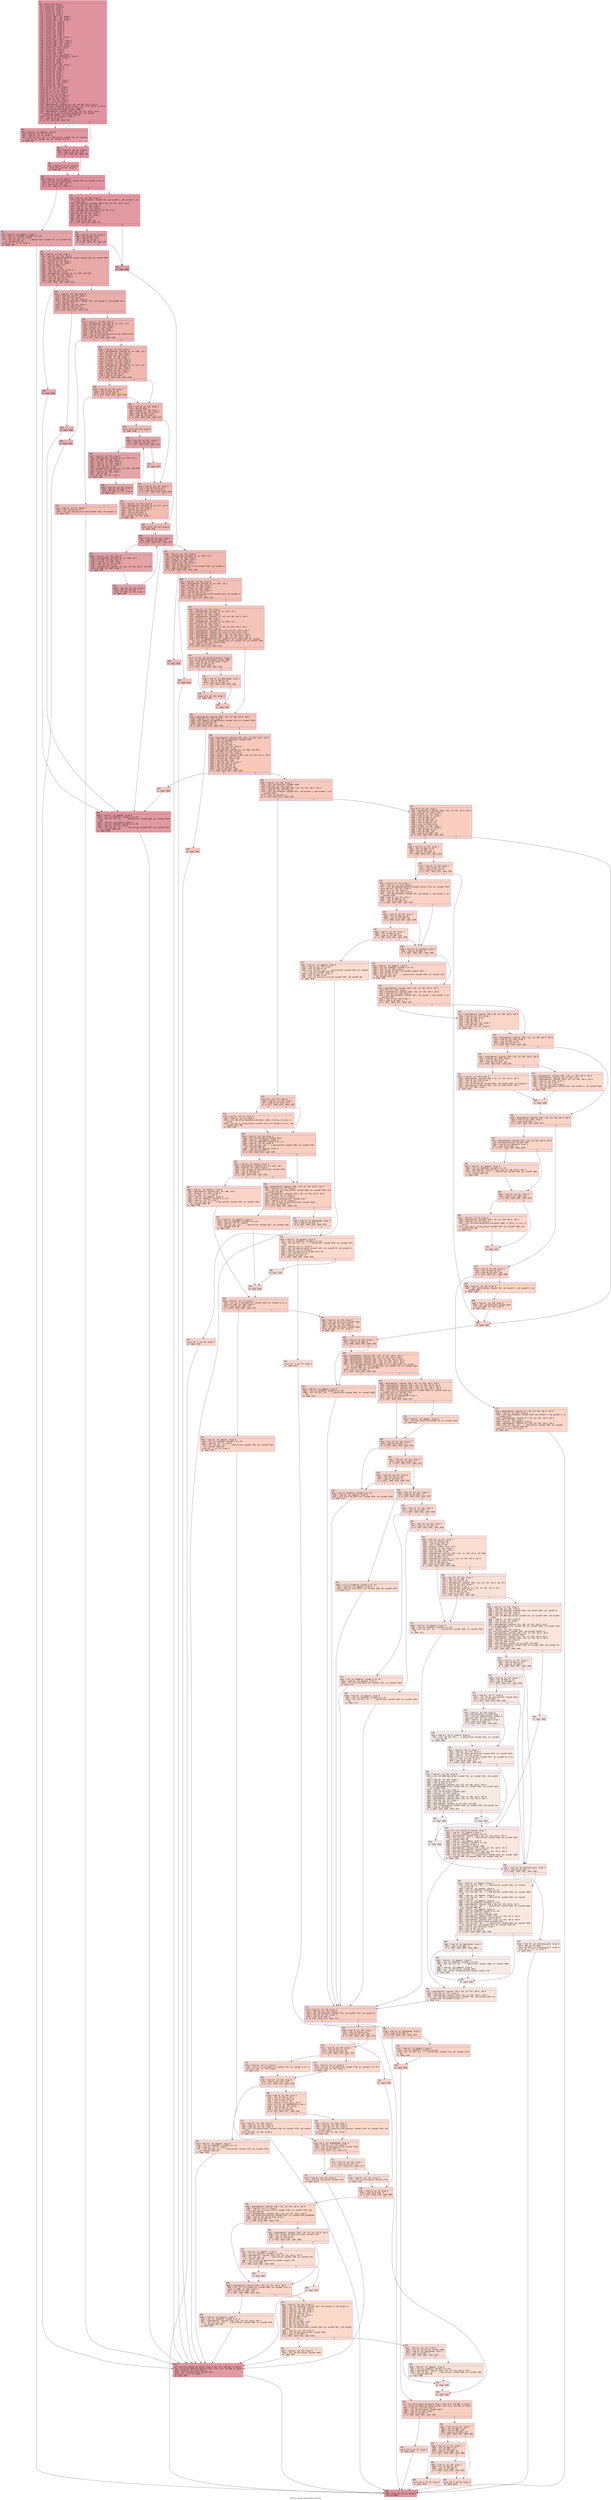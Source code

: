 digraph "CFG for 'check_signaturefile' function" {
	label="CFG for 'check_signaturefile' function";

	Node0x6000002a1a40 [shape=record,color="#b70d28ff", style=filled, fillcolor="#b70d2870" fontname="Courier",label="{4:\l|  %5 = alloca i32, align 4\l  %6 = alloca ptr, align 8\l  %7 = alloca ptr, align 8\l  %8 = alloca i8, align 1\l  %9 = alloca ptr, align 8\l  %10 = alloca i8, align 1\l  %11 = alloca i8, align 1\l  %12 = alloca [256 x i8], align 1\l  %13 = alloca [256 x i8], align 1\l  %14 = alloca [256 x i8], align 1\l  %15 = alloca ptr, align 8\l  %16 = alloca ptr, align 8\l  %17 = alloca i64, align 8\l  %18 = alloca ptr, align 8\l  %19 = alloca ptr, align 8\l  %20 = alloca i64, align 8\l  %21 = alloca i32, align 4\l  %22 = alloca i32, align 4\l  %23 = alloca i16, align 2\l  %24 = alloca [286 x i8], align 1\l  %25 = alloca ptr, align 8\l  %26 = alloca [130 x i16], align 2\l  %27 = alloca [130 x i16], align 2\l  %28 = alloca [260 x i8], align 1\l  %29 = alloca [260 x i8], align 1\l  %30 = alloca [8 x i8], align 1\l  %31 = alloca i64, align 8\l  %32 = alloca ptr, align 8\l  %33 = alloca i64, align 8\l  %34 = alloca [256 x i8], align 1\l  %35 = alloca %struct.MD5Context, align 8\l  %36 = alloca [16 x i8], align 1\l  %37 = alloca i8, align 1\l  %38 = alloca i8, align 1\l  %39 = alloca i8, align 1\l  %40 = alloca [256 x i8], align 1\l  %41 = alloca i64, align 8\l  %42 = alloca i32, align 4\l  %43 = alloca ptr, align 8\l  %44 = alloca i8, align 1\l  %45 = alloca i8, align 1\l  %46 = alloca i8, align 1\l  %47 = alloca i8, align 1\l  %48 = alloca i8, align 1\l  %49 = alloca [2 x i8], align 1\l  %50 = alloca [5 x i8], align 1\l  %51 = alloca i8, align 1\l  %52 = alloca i32, align 4\l  store ptr %0, ptr %6, align 8\l  store ptr %1, ptr %7, align 8\l  store i8 %2, ptr %8, align 1\l  store ptr %3, ptr %9, align 8\l  store i8 0, ptr %11, align 1\l  store ptr %31, ptr %32, align 8\l  store i8 0, ptr %38, align 1\l  store i8 98, ptr %39, align 1\l  store i64 -1, ptr %41, align 8\l  store i8 1, ptr %51, align 1\l  %53 = getelementptr inbounds [8 x i8], ptr %30, i64 0, i64 0\l  call void @llvm.memset.p0.i64(ptr align 1 %53, i8 0, i64 8, i1 false)\l  store i16 130, ptr @global_precision, align 2\l  call void @P_SETP(i16 noundef signext 2080)\l  %54 = getelementptr inbounds [256 x i8], ptr %12, i64 0, i64 0\l  %55 = call ptr @__strcpy_chk(ptr noundef %54, ptr noundef\l... @globalPubringName, i64 noundef 256) #8\l  %56 = load i8, ptr @verbose, align 1\l  %57 = icmp ne i8 %56, 0\l  br i1 %57, label %58, label %63\l|{<s0>T|<s1>F}}"];
	Node0x6000002a1a40:s0 -> Node0x6000002a1db0[tooltip="4 -> 58\nProbability 62.50%" ];
	Node0x6000002a1a40:s1 -> Node0x6000002a1e00[tooltip="4 -> 63\nProbability 37.50%" ];
	Node0x6000002a1db0 [shape=record,color="#b70d28ff", style=filled, fillcolor="#bb1b2c70" fontname="Courier",label="{58:\l|  %59 = load ptr, ptr @pgpout, align 8\l  %60 = load ptr, ptr %6, align 8\l  %61 = load ptr, ptr %7, align 8\l  %62 = call i32 (ptr, ptr, ...) @fprintf(ptr noundef %59, ptr noundef\l... @.str.19, ptr noundef %60, ptr noundef %61) #8\l  br label %63\l}"];
	Node0x6000002a1db0 -> Node0x6000002a1e00[tooltip="58 -> 63\nProbability 100.00%" ];
	Node0x6000002a1e00 [shape=record,color="#b70d28ff", style=filled, fillcolor="#b70d2870" fontname="Courier",label="{63:\l|  %64 = load ptr, ptr %9, align 8\l  %65 = icmp ne ptr %64, null\l  br i1 %65, label %66, label %68\l|{<s0>T|<s1>F}}"];
	Node0x6000002a1e00:s0 -> Node0x6000002a1e50[tooltip="63 -> 66\nProbability 62.50%" ];
	Node0x6000002a1e00:s1 -> Node0x6000002a1ea0[tooltip="63 -> 68\nProbability 37.50%" ];
	Node0x6000002a1e50 [shape=record,color="#b70d28ff", style=filled, fillcolor="#bb1b2c70" fontname="Courier",label="{66:\l|  %67 = load ptr, ptr %9, align 8\l  store i8 0, ptr %67, align 1\l  br label %68\l}"];
	Node0x6000002a1e50 -> Node0x6000002a1ea0[tooltip="66 -> 68\nProbability 100.00%" ];
	Node0x6000002a1ea0 [shape=record,color="#b70d28ff", style=filled, fillcolor="#b70d2870" fontname="Courier",label="{68:\l|  %69 = load ptr, ptr %6, align 8\l  %70 = call ptr @\"\\01_fopen\"(ptr noundef %69, ptr noundef @.str.4)\l  store ptr %70, ptr %18, align 8\l  %71 = icmp eq ptr %70, null\l  br i1 %71, label %72, label %77\l|{<s0>T|<s1>F}}"];
	Node0x6000002a1ea0:s0 -> Node0x6000002a1ef0[tooltip="68 -> 72\nProbability 37.50%" ];
	Node0x6000002a1ea0:s1 -> Node0x6000002a1f40[tooltip="68 -> 77\nProbability 62.50%" ];
	Node0x6000002a1ef0 [shape=record,color="#3d50c3ff", style=filled, fillcolor="#c32e3170" fontname="Courier",label="{72:\l|  %73 = load ptr, ptr @pgpout, align 8\l  %74 = call ptr @LANG(ptr noundef @.str.20)\l  %75 = load ptr, ptr %6, align 8\l  %76 = call i32 (ptr, ptr, ...) @fprintf(ptr noundef %73, ptr noundef %74,\l... ptr noundef %75) #8\l  store i32 -1, ptr %5, align 4\l  br label %879\l}"];
	Node0x6000002a1ef0 -> Node0x6000002a5180[tooltip="72 -> 879\nProbability 100.00%" ];
	Node0x6000002a1f40 [shape=record,color="#b70d28ff", style=filled, fillcolor="#bb1b2c70" fontname="Courier",label="{77:\l|  %78 = load ptr, ptr %18, align 8\l  %79 = call i64 @fread(ptr noundef %10, i64 noundef 1, i64 noundef 1, ptr\l... noundef %78)\l  %80 = getelementptr inbounds [286 x i8], ptr %24, i64 0, i64 0\l  store ptr %80, ptr %25, align 8\l  %81 = load i8, ptr %10, align 1\l  %82 = load ptr, ptr %25, align 8\l  %83 = getelementptr inbounds i8, ptr %82, i32 1\l  store ptr %83, ptr %25, align 8\l  store i8 %81, ptr %82, align 1\l  %84 = load i8, ptr %10, align 1\l  %85 = zext i8 %84 to i32\l  %86 = and i32 %85, 128\l  %87 = icmp eq i32 %86, 128\l  br i1 %87, label %88, label %93\l|{<s0>T|<s1>F}}"];
	Node0x6000002a1f40:s0 -> Node0x6000002a1f90[tooltip="77 -> 88\nProbability 50.00%" ];
	Node0x6000002a1f40:s1 -> Node0x6000002a1fe0[tooltip="77 -> 93\nProbability 50.00%" ];
	Node0x6000002a1f90 [shape=record,color="#3d50c3ff", style=filled, fillcolor="#c32e3170" fontname="Courier",label="{88:\l|  %89 = load i8, ptr %10, align 1\l  %90 = zext i8 %89 to i32\l  %91 = and i32 %90, 124\l  %92 = icmp eq i32 %91, 8\l  br i1 %92, label %94, label %93\l|{<s0>T|<s1>F}}"];
	Node0x6000002a1f90:s0 -> Node0x6000002a2030[tooltip="88 -> 94\nProbability 50.00%" ];
	Node0x6000002a1f90:s1 -> Node0x6000002a1fe0[tooltip="88 -> 93\nProbability 50.00%" ];
	Node0x6000002a1fe0 [shape=record,color="#3d50c3ff", style=filled, fillcolor="#be242e70" fontname="Courier",label="{93:\l|  br label %868\l}"];
	Node0x6000002a1fe0 -> Node0x6000002a50e0[tooltip="93 -> 868\nProbability 100.00%" ];
	Node0x6000002a2030 [shape=record,color="#3d50c3ff", style=filled, fillcolor="#ca3b3770" fontname="Courier",label="{94:\l|  %95 = load i8, ptr %10, align 1\l  %96 = load ptr, ptr %18, align 8\l  %97 = call i64 @getpastlength(i8 noundef zeroext %95, ptr noundef %96)\l  %98 = trunc i64 %97 to i16\l  store i16 %98, ptr %23, align 2\l  %99 = load i8, ptr %10, align 1\l  %100 = zext i8 %99 to i32\l  %101 = and i32 %100, 3\l  %102 = shl i32 1, %101\l  %103 = load ptr, ptr %25, align 8\l  %104 = sext i32 %102 to i64\l  %105 = getelementptr inbounds i8, ptr %103, i64 %104\l  store ptr %105, ptr %25, align 8\l  %106 = load i16, ptr %23, align 2\l  %107 = zext i16 %106 to i32\l  %108 = icmp sgt i32 %107, 283\l  br i1 %108, label %109, label %110\l|{<s0>T|<s1>F}}"];
	Node0x6000002a2030:s0 -> Node0x6000002a2080[tooltip="94 -> 109\nProbability 50.00%" ];
	Node0x6000002a2030:s1 -> Node0x6000002a20d0[tooltip="94 -> 110\nProbability 50.00%" ];
	Node0x6000002a2080 [shape=record,color="#3d50c3ff", style=filled, fillcolor="#d0473d70" fontname="Courier",label="{109:\l|  br label %868\l}"];
	Node0x6000002a2080 -> Node0x6000002a50e0[tooltip="109 -> 868\nProbability 100.00%" ];
	Node0x6000002a20d0 [shape=record,color="#3d50c3ff", style=filled, fillcolor="#d0473d70" fontname="Courier",label="{110:\l|  %111 = load ptr, ptr %25, align 8\l  %112 = load i16, ptr %23, align 2\l  %113 = zext i16 %112 to i64\l  %114 = load ptr, ptr %18, align 8\l  %115 = call i64 @fread(ptr noundef %111, i64 noundef 1, i64 noundef %113,\l... ptr noundef %114)\l  %116 = load i16, ptr %23, align 2\l  %117 = zext i16 %116 to i64\l  %118 = icmp ult i64 %115, %117\l  br i1 %118, label %119, label %120\l|{<s0>T|<s1>F}}"];
	Node0x6000002a20d0:s0 -> Node0x6000002a2120[tooltip="110 -> 119\nProbability 50.00%" ];
	Node0x6000002a20d0:s1 -> Node0x6000002a2170[tooltip="110 -> 120\nProbability 50.00%" ];
	Node0x6000002a2120 [shape=record,color="#3d50c3ff", style=filled, fillcolor="#d6524470" fontname="Courier",label="{119:\l|  br label %868\l}"];
	Node0x6000002a2120 -> Node0x6000002a50e0[tooltip="119 -> 868\nProbability 100.00%" ];
	Node0x6000002a2170 [shape=record,color="#3d50c3ff", style=filled, fillcolor="#d6524470" fontname="Courier",label="{120:\l|  %121 = load ptr, ptr %25, align 8\l  %122 = getelementptr inbounds i8, ptr %121, i32 1\l  store ptr %122, ptr %25, align 8\l  %123 = load i8, ptr %121, align 1\l  store i8 %123, ptr %45, align 1\l  %124 = load i8, ptr %45, align 1\l  %125 = zext i8 %124 to i32\l  %126 = call i32 @version_byte_error(i32 noundef %125)\l  %127 = icmp ne i32 %126, 0\l  br i1 %127, label %128, label %129\l|{<s0>T|<s1>F}}"];
	Node0x6000002a2170:s0 -> Node0x6000002a21c0[tooltip="120 -> 128\nProbability 62.50%" ];
	Node0x6000002a2170:s1 -> Node0x6000002a2210[tooltip="120 -> 129\nProbability 37.50%" ];
	Node0x6000002a21c0 [shape=record,color="#3d50c3ff", style=filled, fillcolor="#d8564670" fontname="Courier",label="{128:\l|  br label %876\l}"];
	Node0x6000002a21c0 -> Node0x6000002a5130[tooltip="128 -> 876\nProbability 100.00%" ];
	Node0x6000002a2210 [shape=record,color="#3d50c3ff", style=filled, fillcolor="#dc5d4a70" fontname="Courier",label="{129:\l|  %130 = load ptr, ptr %25, align 8\l  %131 = getelementptr inbounds i8, ptr %130, i32 1\l  store ptr %131, ptr %25, align 8\l  %132 = load i8, ptr %130, align 1\l  store i8 %132, ptr %46, align 1\l  store i8 %132, ptr %44, align 1\l  %133 = load ptr, ptr %25, align 8\l  store ptr %133, ptr %43, align 8\l  %134 = load ptr, ptr %25, align 8\l  %135 = getelementptr inbounds i8, ptr %134, i32 1\l  store ptr %135, ptr %25, align 8\l  %136 = load i8, ptr %134, align 1\l  store i8 %136, ptr %47, align 1\l  %137 = load i8, ptr %47, align 1\l  %138 = zext i8 %137 to i32\l  %139 = icmp ne i32 %138, 1\l  br i1 %139, label %140, label %148\l|{<s0>T|<s1>F}}"];
	Node0x6000002a2210:s0 -> Node0x6000002a2260[tooltip="129 -> 140\nProbability 50.00%" ];
	Node0x6000002a2210:s1 -> Node0x6000002a2300[tooltip="129 -> 148\nProbability 50.00%" ];
	Node0x6000002a2260 [shape=record,color="#3d50c3ff", style=filled, fillcolor="#e1675170" fontname="Courier",label="{140:\l|  %141 = load i8, ptr %47, align 1\l  %142 = zext i8 %141 to i32\l  %143 = icmp ne i32 %142, 0\l  br i1 %143, label %144, label %148\l|{<s0>T|<s1>F}}"];
	Node0x6000002a2260:s0 -> Node0x6000002a22b0[tooltip="140 -> 144\nProbability 62.50%" ];
	Node0x6000002a2260:s1 -> Node0x6000002a2300[tooltip="140 -> 148\nProbability 37.50%" ];
	Node0x6000002a22b0 [shape=record,color="#3d50c3ff", style=filled, fillcolor="#e36c5570" fontname="Courier",label="{144:\l|  %145 = load i8, ptr %47, align 1\l  %146 = zext i8 %145 to i32\l  %147 = call i32 @version_error(i32 noundef %146, i32 noundef 1)\l  br label %876\l}"];
	Node0x6000002a22b0 -> Node0x6000002a5130[tooltip="144 -> 876\nProbability 100.00%" ];
	Node0x6000002a2300 [shape=record,color="#3d50c3ff", style=filled, fillcolor="#de614d70" fontname="Courier",label="{148:\l|  %149 = load i8, ptr %46, align 1\l  %150 = add i8 %149, -1\l  store i8 %150, ptr %46, align 1\l  %151 = load i8, ptr %46, align 1\l  %152 = zext i8 %151 to i32\l  %153 = icmp sgt i32 %152, 0\l  br i1 %153, label %154, label %172\l|{<s0>T|<s1>F}}"];
	Node0x6000002a2300:s0 -> Node0x6000002a2350[tooltip="148 -> 154\nProbability 62.50%" ];
	Node0x6000002a2300:s1 -> Node0x6000002a24e0[tooltip="148 -> 172\nProbability 37.50%" ];
	Node0x6000002a2350 [shape=record,color="#3d50c3ff", style=filled, fillcolor="#e1675170" fontname="Courier",label="{154:\l|  store i32 0, ptr %21, align 4\l  br label %155\l}"];
	Node0x6000002a2350 -> Node0x6000002a23a0[tooltip="154 -> 155\nProbability 100.00%" ];
	Node0x6000002a23a0 [shape=record,color="#3d50c3ff", style=filled, fillcolor="#c5333470" fontname="Courier",label="{155:\l|  %156 = load i32, ptr %21, align 4\l  %157 = icmp slt i32 %156, 4\l  br i1 %157, label %158, label %171\l|{<s0>T|<s1>F}}"];
	Node0x6000002a23a0:s0 -> Node0x6000002a23f0[tooltip="155 -> 158\nProbability 96.88%" ];
	Node0x6000002a23a0:s1 -> Node0x6000002a2490[tooltip="155 -> 171\nProbability 3.12%" ];
	Node0x6000002a23f0 [shape=record,color="#3d50c3ff", style=filled, fillcolor="#c5333470" fontname="Courier",label="{158:\l|  %159 = load ptr, ptr %25, align 8\l  %160 = getelementptr inbounds i8, ptr %159, i32 1\l  store ptr %160, ptr %25, align 8\l  %161 = load i8, ptr %159, align 1\l  %162 = load ptr, ptr %32, align 8\l  %163 = load i32, ptr %21, align 4\l  %164 = sext i32 %163 to i64\l  %165 = getelementptr inbounds i8, ptr %162, i64 %164\l  store i8 %161, ptr %165, align 1\l  %166 = load i8, ptr %46, align 1\l  %167 = add i8 %166, -1\l  store i8 %167, ptr %46, align 1\l  br label %168\l}"];
	Node0x6000002a23f0 -> Node0x6000002a2440[tooltip="158 -> 168\nProbability 100.00%" ];
	Node0x6000002a2440 [shape=record,color="#3d50c3ff", style=filled, fillcolor="#c5333470" fontname="Courier",label="{168:\l|  %169 = load i32, ptr %21, align 4\l  %170 = add nsw i32 %169, 1\l  store i32 %170, ptr %21, align 4\l  br label %155\l}"];
	Node0x6000002a2440 -> Node0x6000002a23a0[tooltip="168 -> 155\nProbability 100.00%" ];
	Node0x6000002a2490 [shape=record,color="#3d50c3ff", style=filled, fillcolor="#e1675170" fontname="Courier",label="{171:\l|  br label %172\l}"];
	Node0x6000002a2490 -> Node0x6000002a24e0[tooltip="171 -> 172\nProbability 100.00%" ];
	Node0x6000002a24e0 [shape=record,color="#3d50c3ff", style=filled, fillcolor="#de614d70" fontname="Courier",label="{172:\l|  %173 = load i8, ptr %46, align 1\l  %174 = zext i8 %173 to i32\l  %175 = icmp sgt i32 %174, 0\l  br i1 %175, label %176, label %183\l|{<s0>T|<s1>F}}"];
	Node0x6000002a24e0:s0 -> Node0x6000002a2530[tooltip="172 -> 176\nProbability 62.50%" ];
	Node0x6000002a24e0:s1 -> Node0x6000002a2580[tooltip="172 -> 183\nProbability 37.50%" ];
	Node0x6000002a2530 [shape=record,color="#3d50c3ff", style=filled, fillcolor="#e1675170" fontname="Courier",label="{176:\l|  %177 = load ptr, ptr %25, align 8\l  %178 = getelementptr inbounds i8, ptr %177, i64 2\l  store ptr %178, ptr %25, align 8\l  %179 = load i8, ptr %46, align 1\l  %180 = zext i8 %179 to i32\l  %181 = sub nsw i32 %180, 2\l  %182 = trunc i32 %181 to i8\l  store i8 %182, ptr %46, align 1\l  br label %183\l}"];
	Node0x6000002a2530 -> Node0x6000002a2580[tooltip="176 -> 183\nProbability 100.00%" ];
	Node0x6000002a2580 [shape=record,color="#3d50c3ff", style=filled, fillcolor="#de614d70" fontname="Courier",label="{183:\l|  store i32 0, ptr %21, align 4\l  br label %184\l}"];
	Node0x6000002a2580 -> Node0x6000002a25d0[tooltip="183 -> 184\nProbability 100.00%" ];
	Node0x6000002a25d0 [shape=record,color="#3d50c3ff", style=filled, fillcolor="#c32e3170" fontname="Courier",label="{184:\l|  %185 = load i32, ptr %21, align 4\l  %186 = icmp slt i32 %185, 8\l  br i1 %186, label %187, label %197\l|{<s0>T|<s1>F}}"];
	Node0x6000002a25d0:s0 -> Node0x6000002a2620[tooltip="184 -> 187\nProbability 96.88%" ];
	Node0x6000002a25d0:s1 -> Node0x6000002a26c0[tooltip="184 -> 197\nProbability 3.12%" ];
	Node0x6000002a2620 [shape=record,color="#3d50c3ff", style=filled, fillcolor="#c32e3170" fontname="Courier",label="{187:\l|  %188 = load ptr, ptr %25, align 8\l  %189 = getelementptr inbounds i8, ptr %188, i32 1\l  store ptr %189, ptr %25, align 8\l  %190 = load i8, ptr %188, align 1\l  %191 = load i32, ptr %21, align 4\l  %192 = sext i32 %191 to i64\l  %193 = getelementptr inbounds [8 x i8], ptr %30, i64 0, i64 %192\l  store i8 %190, ptr %193, align 1\l  br label %194\l}"];
	Node0x6000002a2620 -> Node0x6000002a2670[tooltip="187 -> 194\nProbability 100.00%" ];
	Node0x6000002a2670 [shape=record,color="#3d50c3ff", style=filled, fillcolor="#c32e3170" fontname="Courier",label="{194:\l|  %195 = load i32, ptr %21, align 4\l  %196 = add nsw i32 %195, 1\l  store i32 %196, ptr %21, align 4\l  br label %184\l}"];
	Node0x6000002a2670 -> Node0x6000002a25d0[tooltip="194 -> 184\nProbability 100.00%" ];
	Node0x6000002a26c0 [shape=record,color="#3d50c3ff", style=filled, fillcolor="#de614d70" fontname="Courier",label="{197:\l|  %198 = load ptr, ptr %25, align 8\l  %199 = getelementptr inbounds i8, ptr %198, i32 1\l  store ptr %199, ptr %25, align 8\l  %200 = load i8, ptr %198, align 1\l  store i8 %200, ptr %48, align 1\l  %201 = load i8, ptr %48, align 1\l  %202 = zext i8 %201 to i32\l  %203 = call i32 @version_error(i32 noundef %202, i32 noundef 1)\l  %204 = icmp ne i32 %203, 0\l  br i1 %204, label %205, label %206\l|{<s0>T|<s1>F}}"];
	Node0x6000002a26c0:s0 -> Node0x6000002a2710[tooltip="197 -> 205\nProbability 62.50%" ];
	Node0x6000002a26c0:s1 -> Node0x6000002a2760[tooltip="197 -> 206\nProbability 37.50%" ];
	Node0x6000002a2710 [shape=record,color="#3d50c3ff", style=filled, fillcolor="#e1675170" fontname="Courier",label="{205:\l|  br label %876\l}"];
	Node0x6000002a2710 -> Node0x6000002a5130[tooltip="205 -> 876\nProbability 100.00%" ];
	Node0x6000002a2760 [shape=record,color="#3d50c3ff", style=filled, fillcolor="#e5705870" fontname="Courier",label="{206:\l|  %207 = load ptr, ptr %25, align 8\l  %208 = getelementptr inbounds i8, ptr %207, i32 1\l  store ptr %208, ptr %25, align 8\l  %209 = load i8, ptr %207, align 1\l  store i8 %209, ptr %48, align 1\l  %210 = load i8, ptr %48, align 1\l  %211 = zext i8 %210 to i32\l  %212 = call i32 @version_error(i32 noundef %211, i32 noundef 1)\l  %213 = icmp ne i32 %212, 0\l  br i1 %213, label %214, label %215\l|{<s0>T|<s1>F}}"];
	Node0x6000002a2760:s0 -> Node0x6000002a27b0[tooltip="206 -> 214\nProbability 62.50%" ];
	Node0x6000002a2760:s1 -> Node0x6000002a2800[tooltip="206 -> 215\nProbability 37.50%" ];
	Node0x6000002a27b0 [shape=record,color="#3d50c3ff", style=filled, fillcolor="#e8765c70" fontname="Courier",label="{214:\l|  br label %876\l}"];
	Node0x6000002a27b0 -> Node0x6000002a5130[tooltip="214 -> 876\nProbability 100.00%" ];
	Node0x6000002a2800 [shape=record,color="#3d50c3ff", style=filled, fillcolor="#e97a5f70" fontname="Courier",label="{215:\l|  %216 = load ptr, ptr %25, align 8\l  %217 = getelementptr inbounds i8, ptr %216, i32 1\l  store ptr %217, ptr %25, align 8\l  %218 = load i8, ptr %216, align 1\l  %219 = getelementptr inbounds [2 x i8], ptr %49, i64 0, i64 0\l  store i8 %218, ptr %219, align 1\l  %220 = load ptr, ptr %25, align 8\l  %221 = getelementptr inbounds i8, ptr %220, i32 1\l  store ptr %221, ptr %25, align 8\l  %222 = load i8, ptr %220, align 1\l  %223 = getelementptr inbounds [2 x i8], ptr %49, i64 0, i64 1\l  store i8 %222, ptr %223, align 1\l  %224 = getelementptr inbounds [256 x i8], ptr %12, i64 0, i64 0\l  %225 = getelementptr inbounds [8 x i8], ptr %30, i64 0, i64 0\l  %226 = getelementptr inbounds [256 x i8], ptr %34, i64 0, i64 0\l  %227 = getelementptr inbounds [130 x i16], ptr %26, i64 0, i64 0\l  %228 = getelementptr inbounds [130 x i16], ptr %27, i64 0, i64 0\l  %229 = call i32 @getpublickey(i32 noundef 0, ptr noundef %224, ptr noundef\l... %17, ptr noundef null, ptr noundef %225, ptr noundef %33, ptr noundef %226,\l... ptr noundef %227, ptr noundef %228)\l  %230 = icmp slt i32 %229, 0\l  br i1 %230, label %231, label %241\l|{<s0>T|<s1>F}}"];
	Node0x6000002a2800:s0 -> Node0x6000002a2850[tooltip="215 -> 231\nProbability 37.50%" ];
	Node0x6000002a2800:s1 -> Node0x6000002a2990[tooltip="215 -> 241\nProbability 62.50%" ];
	Node0x6000002a2850 [shape=record,color="#3d50c3ff", style=filled, fillcolor="#ef886b70" fontname="Courier",label="{231:\l|  store i16 130, ptr @global_precision, align 2\l  call void @P_SETP(i16 noundef signext 2080)\l  %232 = load i8, ptr @filter_mode, align 1\l  %233 = zext i8 %232 to i32\l  %234 = icmp ne i32 %233, 0\l  br i1 %234, label %239, label %235\l|{<s0>T|<s1>F}}"];
	Node0x6000002a2850:s0 -> Node0x6000002a28f0[tooltip="231 -> 239\nProbability 62.50%" ];
	Node0x6000002a2850:s1 -> Node0x6000002a28a0[tooltip="231 -> 235\nProbability 37.50%" ];
	Node0x6000002a28a0 [shape=record,color="#3d50c3ff", style=filled, fillcolor="#f3947570" fontname="Courier",label="{235:\l|  %236 = load i8, ptr @batchmode, align 1\l  %237 = zext i8 %236 to i32\l  %238 = icmp ne i32 %237, 0\l  br i1 %238, label %239, label %240\l|{<s0>T|<s1>F}}"];
	Node0x6000002a28a0:s0 -> Node0x6000002a28f0[tooltip="235 -> 239\nProbability 62.50%" ];
	Node0x6000002a28a0:s1 -> Node0x6000002a2940[tooltip="235 -> 240\nProbability 37.50%" ];
	Node0x6000002a28f0 [shape=record,color="#3d50c3ff", style=filled, fillcolor="#ef886b70" fontname="Courier",label="{239:\l|  store i8 0, ptr %51, align 1\l  br label %240\l}"];
	Node0x6000002a28f0 -> Node0x6000002a2940[tooltip="239 -> 240\nProbability 100.00%" ];
	Node0x6000002a2940 [shape=record,color="#3d50c3ff", style=filled, fillcolor="#ef886b70" fontname="Courier",label="{240:\l|  br label %241\l}"];
	Node0x6000002a2940 -> Node0x6000002a2990[tooltip="240 -> 241\nProbability 100.00%" ];
	Node0x6000002a2990 [shape=record,color="#3d50c3ff", style=filled, fillcolor="#e97a5f70" fontname="Courier",label="{241:\l|  %242 = getelementptr inbounds [260 x i8], ptr %28, i64 0, i64 0\l  %243 = load ptr, ptr %25, align 8\l  %244 = call signext i16 @mpi2reg(ptr noundef %242, ptr noundef %243)\l  %245 = sext i16 %244 to i32\l  %246 = icmp eq i32 %245, -1\l  br i1 %246, label %247, label %248\l|{<s0>T|<s1>F}}"];
	Node0x6000002a2990:s0 -> Node0x6000002a29e0[tooltip="241 -> 247\nProbability 37.50%" ];
	Node0x6000002a2990:s1 -> Node0x6000002a2a30[tooltip="241 -> 248\nProbability 62.50%" ];
	Node0x6000002a29e0 [shape=record,color="#3d50c3ff", style=filled, fillcolor="#ef886b70" fontname="Courier",label="{247:\l|  br label %876\l}"];
	Node0x6000002a29e0 -> Node0x6000002a5130[tooltip="247 -> 876\nProbability 100.00%" ];
	Node0x6000002a2a30 [shape=record,color="#3d50c3ff", style=filled, fillcolor="#ed836670" fontname="Courier",label="{248:\l|  %249 = getelementptr inbounds [260 x i8], ptr %28, i64 0, i64 0\l  %250 = call i32 @countbits(ptr noundef %249)\l  %251 = add nsw i32 %250, 7\l  %252 = ashr i32 %251, 3\l  %253 = add nsw i32 %252, 2\l  %254 = load ptr, ptr %25, align 8\l  %255 = sext i32 %253 to i64\l  %256 = getelementptr inbounds i8, ptr %254, i64 %255\l  store ptr %256, ptr %25, align 8\l  %257 = load ptr, ptr %25, align 8\l  %258 = getelementptr inbounds [286 x i8], ptr %24, i64 0, i64 0\l  %259 = ptrtoint ptr %257 to i64\l  %260 = ptrtoint ptr %258 to i64\l  %261 = sub i64 %259, %260\l  %262 = load i16, ptr %23, align 2\l  %263 = zext i16 %262 to i32\l  %264 = add nsw i32 %263, 3\l  %265 = sext i32 %264 to i64\l  %266 = icmp ne i64 %261, %265\l  br i1 %266, label %267, label %268\l|{<s0>T|<s1>F}}"];
	Node0x6000002a2a30:s0 -> Node0x6000002a2a80[tooltip="248 -> 267\nProbability 50.00%" ];
	Node0x6000002a2a30:s1 -> Node0x6000002a2ad0[tooltip="248 -> 268\nProbability 50.00%" ];
	Node0x6000002a2a80 [shape=record,color="#3d50c3ff", style=filled, fillcolor="#ef886b70" fontname="Courier",label="{267:\l|  br label %868\l}"];
	Node0x6000002a2a80 -> Node0x6000002a50e0[tooltip="267 -> 868\nProbability 100.00%" ];
	Node0x6000002a2ad0 [shape=record,color="#3d50c3ff", style=filled, fillcolor="#ef886b70" fontname="Courier",label="{268:\l|  %269 = load ptr, ptr %18, align 8\l  %270 = call i64 @ftell(ptr noundef %269)\l  store i64 %270, ptr %20, align 8\l  %271 = getelementptr inbounds [260 x i8], ptr %29, i64 0, i64 0\l  %272 = load ptr, ptr %18, align 8\l  %273 = call i64 @fread(ptr noundef %271, i64 noundef 1, i64 noundef 1, ptr\l... noundef %272)\l  %274 = icmp ult i64 %273, 1\l  br i1 %274, label %275, label %352\l|{<s0>T|<s1>F}}"];
	Node0x6000002a2ad0:s0 -> Node0x6000002a2b20[tooltip="268 -> 275\nProbability 50.00%" ];
	Node0x6000002a2ad0:s1 -> Node0x6000002a3020[tooltip="268 -> 352\nProbability 50.00%" ];
	Node0x6000002a2b20 [shape=record,color="#3d50c3ff", style=filled, fillcolor="#f2907270" fontname="Courier",label="{275:\l|  store i8 1, ptr %37, align 1\l  %276 = load ptr, ptr %9, align 8\l  %277 = icmp ne ptr %276, null\l  br i1 %277, label %278, label %283\l|{<s0>T|<s1>F}}"];
	Node0x6000002a2b20:s0 -> Node0x6000002a2b70[tooltip="275 -> 278\nProbability 62.50%" ];
	Node0x6000002a2b20:s1 -> Node0x6000002a2bc0[tooltip="275 -> 283\nProbability 37.50%" ];
	Node0x6000002a2b70 [shape=record,color="#3d50c3ff", style=filled, fillcolor="#f4987a70" fontname="Courier",label="{278:\l|  %279 = load ptr, ptr %9, align 8\l  %280 = load ptr, ptr %9, align 8\l  %281 = call i64 @llvm.objectsize.i64.p0(ptr %280, i1 false, i1 true, i1\l... false)\l  %282 = call ptr @__strcpy_chk(ptr noundef %279, ptr noundef @.str.21, i64\l... noundef %281) #8\l  br label %283\l}"];
	Node0x6000002a2b70 -> Node0x6000002a2bc0[tooltip="278 -> 283\nProbability 100.00%" ];
	Node0x6000002a2bc0 [shape=record,color="#3d50c3ff", style=filled, fillcolor="#f2907270" fontname="Courier",label="{283:\l|  %284 = load ptr, ptr %18, align 8\l  %285 = call i32 @fclose(ptr noundef %284)\l  %286 = load ptr, ptr @pgpout, align 8\l  %287 = call ptr @LANG(ptr noundef @.str.22)\l  %288 = load ptr, ptr %6, align 8\l  %289 = call i32 (ptr, ptr, ...) @fprintf(ptr noundef %286, ptr noundef %287,\l... ptr noundef %288) #8\l  %290 = load i32, ptr @myArgc, align 4\l  %291 = icmp sgt i32 %290, 3\l  br i1 %291, label %292, label %307\l|{<s0>T|<s1>F}}"];
	Node0x6000002a2bc0:s0 -> Node0x6000002a2c10[tooltip="283 -> 292\nProbability 50.00%" ];
	Node0x6000002a2bc0:s1 -> Node0x6000002a2cb0[tooltip="283 -> 307\nProbability 50.00%" ];
	Node0x6000002a2c10 [shape=record,color="#3d50c3ff", style=filled, fillcolor="#f4987a70" fontname="Courier",label="{292:\l|  %293 = load ptr, ptr @myArgv, align 8\l  %294 = getelementptr inbounds ptr, ptr %293, i64 3\l  %295 = load ptr, ptr %294, align 8\l  %296 = call zeroext i8 @file_exists(ptr noundef %295)\l  %297 = zext i8 %296 to i32\l  %298 = icmp ne i32 %297, 0\l  br i1 %298, label %299, label %307\l|{<s0>T|<s1>F}}"];
	Node0x6000002a2c10:s0 -> Node0x6000002a2c60[tooltip="292 -> 299\nProbability 62.50%" ];
	Node0x6000002a2c10:s1 -> Node0x6000002a2cb0[tooltip="292 -> 307\nProbability 37.50%" ];
	Node0x6000002a2c60 [shape=record,color="#3d50c3ff", style=filled, fillcolor="#f59c7d70" fontname="Courier",label="{299:\l|  %300 = load ptr, ptr @myArgv, align 8\l  %301 = getelementptr inbounds ptr, ptr %300, i64 3\l  %302 = load ptr, ptr %301, align 8\l  store ptr %302, ptr %7, align 8\l  %303 = load ptr, ptr @pgpout, align 8\l  %304 = call ptr @LANG(ptr noundef @.str.23)\l  %305 = load ptr, ptr %7, align 8\l  %306 = call i32 (ptr, ptr, ...) @fprintf(ptr noundef %303, ptr noundef %304,\l... ptr noundef %305) #8\l  br label %338\l}"];
	Node0x6000002a2c60 -> Node0x6000002a2f30[tooltip="299 -> 338\nProbability 100.00%" ];
	Node0x6000002a2cb0 [shape=record,color="#3d50c3ff", style=filled, fillcolor="#f3947570" fontname="Courier",label="{307:\l|  %308 = getelementptr inbounds [256 x i8], ptr %14, i64 0, i64 0\l  %309 = load ptr, ptr %7, align 8\l  %310 = call ptr @__strcpy_chk(ptr noundef %308, ptr noundef %309, i64\l... noundef 256) #8\l  %311 = getelementptr inbounds [256 x i8], ptr %14, i64 0, i64 0\l  store ptr %311, ptr %7, align 8\l  %312 = load ptr, ptr %7, align 8\l  call void @drop_extension(ptr noundef %312)\l  %313 = load ptr, ptr %7, align 8\l  %314 = call zeroext i8 @file_exists(ptr noundef %313)\l  %315 = icmp ne i8 %314, 0\l  br i1 %315, label %316, label %321\l|{<s0>T|<s1>F}}"];
	Node0x6000002a2cb0:s0 -> Node0x6000002a2d00[tooltip="307 -> 316\nProbability 62.50%" ];
	Node0x6000002a2cb0:s1 -> Node0x6000002a2d50[tooltip="307 -> 321\nProbability 37.50%" ];
	Node0x6000002a2d00 [shape=record,color="#3d50c3ff", style=filled, fillcolor="#f4987a70" fontname="Courier",label="{316:\l|  %317 = load ptr, ptr @pgpout, align 8\l  %318 = call ptr @LANG(ptr noundef @.str.23)\l  %319 = load ptr, ptr %7, align 8\l  %320 = call i32 (ptr, ptr, ...) @fprintf(ptr noundef %317, ptr noundef %318,\l... ptr noundef %319) #8\l  br label %337\l}"];
	Node0x6000002a2d00 -> Node0x6000002a2ee0[tooltip="316 -> 337\nProbability 100.00%" ];
	Node0x6000002a2d50 [shape=record,color="#3d50c3ff", style=filled, fillcolor="#f5a08170" fontname="Courier",label="{321:\l|  %322 = load i8, ptr @batchmode, align 1\l  %323 = icmp ne i8 %322, 0\l  br i1 %323, label %324, label %325\l|{<s0>T|<s1>F}}"];
	Node0x6000002a2d50:s0 -> Node0x6000002a2da0[tooltip="321 -> 324\nProbability 62.50%" ];
	Node0x6000002a2d50:s1 -> Node0x6000002a2df0[tooltip="321 -> 325\nProbability 37.50%" ];
	Node0x6000002a2da0 [shape=record,color="#3d50c3ff", style=filled, fillcolor="#f6a38570" fontname="Courier",label="{324:\l|  store i32 -1, ptr %5, align 4\l  br label %879\l}"];
	Node0x6000002a2da0 -> Node0x6000002a5180[tooltip="324 -> 879\nProbability 100.00%" ];
	Node0x6000002a2df0 [shape=record,color="#3d50c3ff", style=filled, fillcolor="#f7a88970" fontname="Courier",label="{325:\l|  %326 = load ptr, ptr @pgpout, align 8\l  %327 = call ptr @LANG(ptr noundef @.str.24)\l  %328 = call i32 (ptr, ptr, ...) @fprintf(ptr noundef %326, ptr noundef %327)\l... #8\l  %329 = load ptr, ptr %7, align 8\l  %330 = call i32 @getstring(ptr noundef %329, i32 noundef 59, i32 noundef 1)\l  %331 = load ptr, ptr %7, align 8\l  %332 = call i64 @strlen(ptr noundef %331) #8\l  %333 = trunc i64 %332 to i32\l  %334 = icmp eq i32 %333, 0\l  br i1 %334, label %335, label %336\l|{<s0>T|<s1>F}}"];
	Node0x6000002a2df0:s0 -> Node0x6000002a2e40[tooltip="325 -> 335\nProbability 37.50%" ];
	Node0x6000002a2df0:s1 -> Node0x6000002a2e90[tooltip="325 -> 336\nProbability 62.50%" ];
	Node0x6000002a2e40 [shape=record,color="#3d50c3ff", style=filled, fillcolor="#f7b39670" fontname="Courier",label="{335:\l|  store i32 -1, ptr %5, align 4\l  br label %879\l}"];
	Node0x6000002a2e40 -> Node0x6000002a5180[tooltip="335 -> 879\nProbability 100.00%" ];
	Node0x6000002a2e90 [shape=record,color="#3d50c3ff", style=filled, fillcolor="#f7af9170" fontname="Courier",label="{336:\l|  br label %337\l}"];
	Node0x6000002a2e90 -> Node0x6000002a2ee0[tooltip="336 -> 337\nProbability 100.00%" ];
	Node0x6000002a2ee0 [shape=record,color="#3d50c3ff", style=filled, fillcolor="#f4987a70" fontname="Courier",label="{337:\l|  br label %338\l}"];
	Node0x6000002a2ee0 -> Node0x6000002a2f30[tooltip="337 -> 338\nProbability 100.00%" ];
	Node0x6000002a2f30 [shape=record,color="#3d50c3ff", style=filled, fillcolor="#f3947570" fontname="Courier",label="{338:\l|  %339 = load ptr, ptr %7, align 8\l  %340 = call ptr @\"\\01_fopen\"(ptr noundef %339, ptr noundef @.str.4)\l  store ptr %340, ptr %18, align 8\l  %341 = icmp eq ptr %340, null\l  br i1 %341, label %342, label %347\l|{<s0>T|<s1>F}}"];
	Node0x6000002a2f30:s0 -> Node0x6000002a2f80[tooltip="338 -> 342\nProbability 37.50%" ];
	Node0x6000002a2f30:s1 -> Node0x6000002a2fd0[tooltip="338 -> 347\nProbability 62.50%" ];
	Node0x6000002a2f80 [shape=record,color="#3d50c3ff", style=filled, fillcolor="#f59c7d70" fontname="Courier",label="{342:\l|  %343 = load ptr, ptr @pgpout, align 8\l  %344 = call ptr @LANG(ptr noundef @.str.25)\l  %345 = load ptr, ptr %7, align 8\l  %346 = call i32 (ptr, ptr, ...) @fprintf(ptr noundef %343, ptr noundef %344,\l... ptr noundef %345) #8\l  store i32 -1, ptr %5, align 4\l  br label %879\l}"];
	Node0x6000002a2f80 -> Node0x6000002a5180[tooltip="342 -> 879\nProbability 100.00%" ];
	Node0x6000002a2fd0 [shape=record,color="#3d50c3ff", style=filled, fillcolor="#f4987a70" fontname="Courier",label="{347:\l|  %348 = load ptr, ptr %18, align 8\l  %349 = call i64 @ftell(ptr noundef %348)\l  store i64 %349, ptr %20, align 8\l  %350 = load ptr, ptr %18, align 8\l  %351 = call i64 @fsize(ptr noundef %350)\l  store i64 %351, ptr %41, align 8\l  br label %492\l}"];
	Node0x6000002a2fd0 -> Node0x6000002a3890[tooltip="347 -> 492\nProbability 100.00%" ];
	Node0x6000002a3020 [shape=record,color="#3d50c3ff", style=filled, fillcolor="#f2907270" fontname="Courier",label="{352:\l|  store i8 0, ptr %37, align 1\l  %353 = getelementptr inbounds [260 x i8], ptr %29, i64 0, i64 0\l  %354 = load i8, ptr %353, align 1\l  store i8 %354, ptr %11, align 1\l  %355 = load i8, ptr %11, align 1\l  %356 = zext i8 %355 to i32\l  %357 = and i32 %356, 124\l  %358 = icmp eq i32 %357, 44\l  %359 = zext i1 %358 to i32\l  %360 = trunc i32 %359 to i8\l  store i8 %360, ptr %38, align 1\l  %361 = load i8, ptr %11, align 1\l  %362 = zext i8 %361 to i32\l  %363 = and i32 %362, 128\l  %364 = icmp eq i32 %363, 128\l  br i1 %364, label %365, label %491\l|{<s0>T|<s1>F}}"];
	Node0x6000002a3020:s0 -> Node0x6000002a3070[tooltip="352 -> 365\nProbability 50.00%" ];
	Node0x6000002a3020:s1 -> Node0x6000002a3840[tooltip="352 -> 491\nProbability 50.00%" ];
	Node0x6000002a3070 [shape=record,color="#3d50c3ff", style=filled, fillcolor="#f4987a70" fontname="Courier",label="{365:\l|  %366 = load i8, ptr %11, align 1\l  %367 = zext i8 %366 to i32\l  %368 = and i32 %367, 124\l  %369 = icmp eq i32 %368, 40\l  br i1 %369, label %374, label %370\l|{<s0>T|<s1>F}}"];
	Node0x6000002a3070:s0 -> Node0x6000002a3110[tooltip="365 -> 374\nProbability 50.00%" ];
	Node0x6000002a3070:s1 -> Node0x6000002a30c0[tooltip="365 -> 370\nProbability 50.00%" ];
	Node0x6000002a30c0 [shape=record,color="#3d50c3ff", style=filled, fillcolor="#f5a08170" fontname="Courier",label="{370:\l|  %371 = load i8, ptr %38, align 1\l  %372 = zext i8 %371 to i32\l  %373 = icmp ne i32 %372, 0\l  br i1 %373, label %374, label %491\l|{<s0>T|<s1>F}}"];
	Node0x6000002a30c0:s0 -> Node0x6000002a3110[tooltip="370 -> 374\nProbability 62.50%" ];
	Node0x6000002a30c0:s1 -> Node0x6000002a3840[tooltip="370 -> 491\nProbability 37.50%" ];
	Node0x6000002a3110 [shape=record,color="#3d50c3ff", style=filled, fillcolor="#f59c7d70" fontname="Courier",label="{374:\l|  %375 = load i8, ptr %11, align 1\l  %376 = load ptr, ptr %18, align 8\l  %377 = call i64 @getpastlength(i8 noundef zeroext %375, ptr noundef %376)\l  store i64 %377, ptr %41, align 8\l  store i8 0, ptr %39, align 1\l  %378 = load ptr, ptr %18, align 8\l  %379 = call i64 @fread(ptr noundef %39, i64 noundef 1, i64 noundef 1, ptr\l... noundef %378)\l  %380 = load i8, ptr %39, align 1\l  %381 = sext i8 %380 to i32\l  %382 = icmp ne i32 %381, 116\l  br i1 %382, label %383, label %399\l|{<s0>T|<s1>F}}"];
	Node0x6000002a3110:s0 -> Node0x6000002a3160[tooltip="374 -> 383\nProbability 50.00%" ];
	Node0x6000002a3110:s1 -> Node0x6000002a3250[tooltip="374 -> 399\nProbability 50.00%" ];
	Node0x6000002a3160 [shape=record,color="#3d50c3ff", style=filled, fillcolor="#f5a08170" fontname="Courier",label="{383:\l|  %384 = load i8, ptr %39, align 1\l  %385 = sext i8 %384 to i32\l  %386 = icmp ne i32 %385, 98\l  br i1 %386, label %387, label %399\l|{<s0>T|<s1>F}}"];
	Node0x6000002a3160:s0 -> Node0x6000002a31b0[tooltip="383 -> 387\nProbability 50.00%" ];
	Node0x6000002a3160:s1 -> Node0x6000002a3250[tooltip="383 -> 399\nProbability 50.00%" ];
	Node0x6000002a31b0 [shape=record,color="#3d50c3ff", style=filled, fillcolor="#f7a88970" fontname="Courier",label="{387:\l|  %388 = load i8, ptr %39, align 1\l  %389 = sext i8 %388 to i32\l  %390 = icmp ne i32 %389, 108\l  br i1 %390, label %391, label %399\l|{<s0>T|<s1>F}}"];
	Node0x6000002a31b0:s0 -> Node0x6000002a3200[tooltip="387 -> 391\nProbability 50.00%" ];
	Node0x6000002a31b0:s1 -> Node0x6000002a3250[tooltip="387 -> 399\nProbability 50.00%" ];
	Node0x6000002a3200 [shape=record,color="#3d50c3ff", style=filled, fillcolor="#f7af9170" fontname="Courier",label="{391:\l|  %392 = load ptr, ptr @pgpout, align 8\l  %393 = load i8, ptr %39, align 1\l  %394 = sext i8 %393 to i32\l  %395 = call i32 (ptr, ptr, ...) @fprintf(ptr noundef %392, ptr noundef\l... @.str.26, i32 noundef %394) #8\l  %396 = load i8, ptr %39, align 1\l  %397 = sext i8 %396 to i32\l  %398 = call i32 @version_error(i32 noundef %397, i32 noundef 98)\l  br label %876\l}"];
	Node0x6000002a3200 -> Node0x6000002a5130[tooltip="391 -> 876\nProbability 100.00%" ];
	Node0x6000002a3250 [shape=record,color="#3d50c3ff", style=filled, fillcolor="#f59c7d70" fontname="Courier",label="{399:\l|  %400 = load i8, ptr @verbose, align 1\l  %401 = icmp ne i8 %400, 0\l  br i1 %401, label %402, label %409\l|{<s0>T|<s1>F}}"];
	Node0x6000002a3250:s0 -> Node0x6000002a32a0[tooltip="399 -> 402\nProbability 62.50%" ];
	Node0x6000002a3250:s1 -> Node0x6000002a32f0[tooltip="399 -> 409\nProbability 37.50%" ];
	Node0x6000002a32a0 [shape=record,color="#3d50c3ff", style=filled, fillcolor="#f5a08170" fontname="Courier",label="{402:\l|  %403 = load ptr, ptr @pgpout, align 8\l  %404 = call ptr @LANG(ptr noundef @.str.27)\l  %405 = load i8, ptr %39, align 1\l  %406 = call signext i8 @EXT_C(i8 noundef signext %405)\l  %407 = sext i8 %406 to i32\l  %408 = call i32 (ptr, ptr, ...) @fprintf(ptr noundef %403, ptr noundef %404,\l... i32 noundef %407) #8\l  br label %409\l}"];
	Node0x6000002a32a0 -> Node0x6000002a32f0[tooltip="402 -> 409\nProbability 100.00%" ];
	Node0x6000002a32f0 [shape=record,color="#3d50c3ff", style=filled, fillcolor="#f59c7d70" fontname="Courier",label="{409:\l|  %410 = getelementptr inbounds [256 x i8], ptr %40, i64 0, i64 0\l  store i8 0, ptr %410, align 1\l  %411 = getelementptr inbounds [256 x i8], ptr %40, i64 0, i64 0\l  %412 = load ptr, ptr %18, align 8\l  %413 = call i64 @fread(ptr noundef %411, i64 noundef 1, i64 noundef 1, ptr\l... noundef %412)\l  %414 = load i8, ptr %38, align 1\l  %415 = icmp ne i8 %414, 0\l  br i1 %415, label %416, label %424\l|{<s0>T|<s1>F}}"];
	Node0x6000002a32f0:s0 -> Node0x6000002a3340[tooltip="409 -> 416\nProbability 62.50%" ];
	Node0x6000002a32f0:s1 -> Node0x6000002a3390[tooltip="409 -> 424\nProbability 37.50%" ];
	Node0x6000002a3340 [shape=record,color="#3d50c3ff", style=filled, fillcolor="#f5a08170" fontname="Courier",label="{416:\l|  %417 = getelementptr inbounds [256 x i8], ptr %40, i64 0, i64 0\l  %418 = load i8, ptr %417, align 1\l  %419 = zext i8 %418 to i64\l  %420 = add i64 %419, 8\l  %421 = add i64 %420, 2\l  %422 = load i64, ptr %41, align 8\l  %423 = sub i64 %422, %421\l  store i64 %423, ptr %41, align 8\l  br label %424\l}"];
	Node0x6000002a3340 -> Node0x6000002a3390[tooltip="416 -> 424\nProbability 100.00%" ];
	Node0x6000002a3390 [shape=record,color="#3d50c3ff", style=filled, fillcolor="#f59c7d70" fontname="Courier",label="{424:\l|  %425 = getelementptr inbounds [256 x i8], ptr %40, i64 0, i64 0\l  %426 = load i8, ptr %425, align 1\l  %427 = zext i8 %426 to i32\l  %428 = icmp sgt i32 %427, 0\l  br i1 %428, label %429, label %450\l|{<s0>T|<s1>F}}"];
	Node0x6000002a3390:s0 -> Node0x6000002a33e0[tooltip="424 -> 429\nProbability 62.50%" ];
	Node0x6000002a3390:s1 -> Node0x6000002a3520[tooltip="424 -> 450\nProbability 37.50%" ];
	Node0x6000002a33e0 [shape=record,color="#3d50c3ff", style=filled, fillcolor="#f5a08170" fontname="Courier",label="{429:\l|  %430 = getelementptr inbounds [256 x i8], ptr %40, i64 0, i64 0\l  %431 = load i8, ptr %430, align 1\l  %432 = zext i8 %431 to i32\l  %433 = icmp sge i32 %432, 256\l  br i1 %433, label %434, label %441\l|{<s0>T|<s1>F}}"];
	Node0x6000002a33e0:s0 -> Node0x6000002a3430[tooltip="429 -> 434\nProbability 50.00%" ];
	Node0x6000002a33e0:s1 -> Node0x6000002a3480[tooltip="429 -> 441\nProbability 50.00%" ];
	Node0x6000002a3430 [shape=record,color="#3d50c3ff", style=filled, fillcolor="#f7a88970" fontname="Courier",label="{434:\l|  %435 = load ptr, ptr %18, align 8\l  %436 = getelementptr inbounds [256 x i8], ptr %40, i64 0, i64 0\l  %437 = load i8, ptr %436, align 1\l  %438 = zext i8 %437 to i64\l  %439 = call i32 @fseek(ptr noundef %435, i64 noundef %438, i32 noundef 1)\l  %440 = getelementptr inbounds [256 x i8], ptr %40, i64 0, i64 0\l  store i8 0, ptr %440, align 1\l  br label %449\l}"];
	Node0x6000002a3430 -> Node0x6000002a34d0[tooltip="434 -> 449\nProbability 100.00%" ];
	Node0x6000002a3480 [shape=record,color="#3d50c3ff", style=filled, fillcolor="#f7a88970" fontname="Courier",label="{441:\l|  %442 = getelementptr inbounds [256 x i8], ptr %40, i64 0, i64 0\l  %443 = getelementptr inbounds i8, ptr %442, i64 1\l  %444 = getelementptr inbounds [256 x i8], ptr %40, i64 0, i64 0\l  %445 = load i8, ptr %444, align 1\l  %446 = zext i8 %445 to i64\l  %447 = load ptr, ptr %18, align 8\l  %448 = call i64 @fread(ptr noundef %443, i64 noundef 1, i64 noundef %446,\l... ptr noundef %447)\l  br label %449\l}"];
	Node0x6000002a3480 -> Node0x6000002a34d0[tooltip="441 -> 449\nProbability 100.00%" ];
	Node0x6000002a34d0 [shape=record,color="#3d50c3ff", style=filled, fillcolor="#f5a08170" fontname="Courier",label="{449:\l|  br label %450\l}"];
	Node0x6000002a34d0 -> Node0x6000002a3520[tooltip="449 -> 450\nProbability 100.00%" ];
	Node0x6000002a3520 [shape=record,color="#3d50c3ff", style=filled, fillcolor="#f59c7d70" fontname="Courier",label="{450:\l|  %451 = getelementptr inbounds [256 x i8], ptr %40, i64 0, i64 0\l  %452 = load i8, ptr %451, align 1\l  %453 = icmp ne i8 %452, 0\l  br i1 %453, label %454, label %473\l|{<s0>T|<s1>F}}"];
	Node0x6000002a3520:s0 -> Node0x6000002a3570[tooltip="450 -> 454\nProbability 62.50%" ];
	Node0x6000002a3520:s1 -> Node0x6000002a3700[tooltip="450 -> 473\nProbability 37.50%" ];
	Node0x6000002a3570 [shape=record,color="#3d50c3ff", style=filled, fillcolor="#f5a08170" fontname="Courier",label="{454:\l|  %455 = getelementptr inbounds [256 x i8], ptr %40, i64 0, i64 0\l  call void @PascalToC(ptr noundef %455)\l  %456 = load i8, ptr @verbose, align 1\l  %457 = icmp ne i8 %456, 0\l  br i1 %457, label %458, label %463\l|{<s0>T|<s1>F}}"];
	Node0x6000002a3570:s0 -> Node0x6000002a35c0[tooltip="454 -> 458\nProbability 62.50%" ];
	Node0x6000002a3570:s1 -> Node0x6000002a3610[tooltip="454 -> 463\nProbability 37.50%" ];
	Node0x6000002a35c0 [shape=record,color="#3d50c3ff", style=filled, fillcolor="#f6a38570" fontname="Courier",label="{458:\l|  %459 = load ptr, ptr @pgpout, align 8\l  %460 = call ptr @LANG(ptr noundef @.str.28)\l  %461 = getelementptr inbounds [256 x i8], ptr %40, i64 0, i64 0\l  %462 = call i32 (ptr, ptr, ...) @fprintf(ptr noundef %459, ptr noundef %460,\l... ptr noundef %461) #8\l  br label %463\l}"];
	Node0x6000002a35c0 -> Node0x6000002a3610[tooltip="458 -> 463\nProbability 100.00%" ];
	Node0x6000002a3610 [shape=record,color="#3d50c3ff", style=filled, fillcolor="#f5a08170" fontname="Courier",label="{463:\l|  %464 = load ptr, ptr %9, align 8\l  %465 = icmp ne ptr %464, null\l  br i1 %465, label %466, label %472\l|{<s0>T|<s1>F}}"];
	Node0x6000002a3610:s0 -> Node0x6000002a3660[tooltip="463 -> 466\nProbability 62.50%" ];
	Node0x6000002a3610:s1 -> Node0x6000002a36b0[tooltip="463 -> 472\nProbability 37.50%" ];
	Node0x6000002a3660 [shape=record,color="#3d50c3ff", style=filled, fillcolor="#f6a38570" fontname="Courier",label="{466:\l|  %467 = load ptr, ptr %9, align 8\l  %468 = getelementptr inbounds [256 x i8], ptr %40, i64 0, i64 0\l  %469 = load ptr, ptr %9, align 8\l  %470 = call i64 @llvm.objectsize.i64.p0(ptr %469, i1 false, i1 true, i1\l... false)\l  %471 = call ptr @__strcpy_chk(ptr noundef %467, ptr noundef %468, i64\l... noundef %470) #8\l  br label %472\l}"];
	Node0x6000002a3660 -> Node0x6000002a36b0[tooltip="466 -> 472\nProbability 100.00%" ];
	Node0x6000002a36b0 [shape=record,color="#3d50c3ff", style=filled, fillcolor="#f5a08170" fontname="Courier",label="{472:\l|  br label %473\l}"];
	Node0x6000002a36b0 -> Node0x6000002a3700[tooltip="472 -> 473\nProbability 100.00%" ];
	Node0x6000002a3700 [shape=record,color="#3d50c3ff", style=filled, fillcolor="#f59c7d70" fontname="Courier",label="{473:\l|  %474 = load i8, ptr %39, align 1\l  %475 = sext i8 %474 to i32\l  %476 = icmp eq i32 %475, 108\l  br i1 %476, label %477, label %485\l|{<s0>T|<s1>F}}"];
	Node0x6000002a3700:s0 -> Node0x6000002a3750[tooltip="473 -> 477\nProbability 50.00%" ];
	Node0x6000002a3700:s1 -> Node0x6000002a37a0[tooltip="473 -> 485\nProbability 50.00%" ];
	Node0x6000002a3750 [shape=record,color="#3d50c3ff", style=filled, fillcolor="#f6a38570" fontname="Courier",label="{477:\l|  %478 = getelementptr inbounds [5 x i8], ptr %50, i64 0, i64 0\l  %479 = load ptr, ptr %18, align 8\l  %480 = call i64 @fread(ptr noundef %478, i64 noundef 1, i64 noundef 4, ptr\l... noundef %479)\l  %481 = getelementptr inbounds [5 x i8], ptr %50, i64 0, i64 4\l  store i8 0, ptr %481, align 1\l  %482 = load ptr, ptr @pgpout, align 8\l  %483 = getelementptr inbounds [5 x i8], ptr %50, i64 0, i64 0\l  %484 = call i32 (ptr, ptr, ...) @fprintf(ptr noundef %482, ptr noundef\l... @.str.29, ptr noundef %483) #8\l  store i32 -1, ptr %5, align 4\l  br label %879\l}"];
	Node0x6000002a3750 -> Node0x6000002a5180[tooltip="477 -> 879\nProbability 100.00%" ];
	Node0x6000002a37a0 [shape=record,color="#3d50c3ff", style=filled, fillcolor="#f6a38570" fontname="Courier",label="{485:\l|  %486 = load ptr, ptr %18, align 8\l  %487 = call i64 @fread(ptr noundef %33, i64 noundef 1, i64 noundef 8, ptr\l... noundef %486)\l  br label %488\l}"];
	Node0x6000002a37a0 -> Node0x6000002a37f0[tooltip="485 -> 488\nProbability 100.00%" ];
	Node0x6000002a37f0 [shape=record,color="#3d50c3ff", style=filled, fillcolor="#f6a38570" fontname="Courier",label="{488:\l|  %489 = load ptr, ptr %18, align 8\l  %490 = call i64 @ftell(ptr noundef %489)\l  store i64 %490, ptr %20, align 8\l  br label %491\l}"];
	Node0x6000002a37f0 -> Node0x6000002a3840[tooltip="488 -> 491\nProbability 100.00%" ];
	Node0x6000002a3840 [shape=record,color="#3d50c3ff", style=filled, fillcolor="#f3947570" fontname="Courier",label="{491:\l|  br label %492\l}"];
	Node0x6000002a3840 -> Node0x6000002a3890[tooltip="491 -> 492\nProbability 100.00%" ];
	Node0x6000002a3890 [shape=record,color="#3d50c3ff", style=filled, fillcolor="#f2907270" fontname="Courier",label="{492:\l|  %493 = load i8, ptr %51, align 1\l  %494 = icmp ne i8 %493, 0\l  br i1 %494, label %495, label %503\l|{<s0>T|<s1>F}}"];
	Node0x6000002a3890:s0 -> Node0x6000002a38e0[tooltip="492 -> 495\nProbability 62.50%" ];
	Node0x6000002a3890:s1 -> Node0x6000002a3930[tooltip="492 -> 503\nProbability 37.50%" ];
	Node0x6000002a38e0 [shape=record,color="#3d50c3ff", style=filled, fillcolor="#f3947570" fontname="Courier",label="{495:\l|  %496 = getelementptr inbounds [256 x i8], ptr %12, i64 0, i64 0\l  %497 = getelementptr inbounds [8 x i8], ptr %30, i64 0, i64 0\l  %498 = getelementptr inbounds [256 x i8], ptr %34, i64 0, i64 0\l  %499 = getelementptr inbounds [130 x i16], ptr %26, i64 0, i64 0\l  %500 = getelementptr inbounds [130 x i16], ptr %27, i64 0, i64 0\l  %501 = call i32 @getpublickey(i32 noundef 0, ptr noundef %496, ptr noundef\l... %17, ptr noundef null, ptr noundef %497, ptr noundef %33, ptr noundef %498,\l... ptr noundef %499, ptr noundef %500)\l  %502 = icmp slt i32 %501, 0\l  br i1 %502, label %503, label %507\l|{<s0>T|<s1>F}}"];
	Node0x6000002a38e0:s0 -> Node0x6000002a3930[tooltip="495 -> 503\nProbability 37.50%" ];
	Node0x6000002a38e0:s1 -> Node0x6000002a3980[tooltip="495 -> 507\nProbability 62.50%" ];
	Node0x6000002a3930 [shape=record,color="#3d50c3ff", style=filled, fillcolor="#f3947570" fontname="Courier",label="{503:\l|  %504 = load ptr, ptr @pgpout, align 8\l  %505 = call ptr @LANG(ptr noundef @.str.30)\l  %506 = call i32 (ptr, ptr, ...) @fprintf(ptr noundef %504, ptr noundef %505)\l... #8\l  br label %711\l}"];
	Node0x6000002a3930 -> Node0x6000002a44b0[tooltip="503 -> 711\nProbability 100.00%" ];
	Node0x6000002a3980 [shape=record,color="#3d50c3ff", style=filled, fillcolor="#f4987a70" fontname="Courier",label="{507:\l|  %508 = getelementptr inbounds [260 x i8], ptr %29, i64 0, i64 0\l  %509 = getelementptr inbounds [260 x i8], ptr %28, i64 0, i64 0\l  %510 = getelementptr inbounds [130 x i16], ptr %27, i64 0, i64 0\l  %511 = getelementptr inbounds [130 x i16], ptr %26, i64 0, i64 0\l  %512 = call i32 @rsa_public_decrypt(ptr noundef %508, ptr noundef %509, ptr\l... noundef %510, ptr noundef %511)\l  store i32 %512, ptr %22, align 4\l  %513 = load i8, ptr @quietmode, align 1\l  %514 = icmp ne i8 %513, 0\l  br i1 %514, label %518, label %515\l|{<s0>T|<s1>F}}"];
	Node0x6000002a3980:s0 -> Node0x6000002a3a20[tooltip="507 -> 518\nProbability 62.50%" ];
	Node0x6000002a3980:s1 -> Node0x6000002a39d0[tooltip="507 -> 515\nProbability 37.50%" ];
	Node0x6000002a39d0 [shape=record,color="#3d50c3ff", style=filled, fillcolor="#f6a38570" fontname="Courier",label="{515:\l|  %516 = load ptr, ptr @pgpout, align 8\l  %517 = call i32 @fputc(i32 noundef 46, ptr noundef %516)\l  br label %518\l}"];
	Node0x6000002a39d0 -> Node0x6000002a3a20[tooltip="515 -> 518\nProbability 100.00%" ];
	Node0x6000002a3a20 [shape=record,color="#3d50c3ff", style=filled, fillcolor="#f4987a70" fontname="Courier",label="{518:\l|  %519 = load i32, ptr %22, align 4\l  %520 = icmp eq i32 %519, -7\l  br i1 %520, label %528, label %521\l|{<s0>T|<s1>F}}"];
	Node0x6000002a3a20:s0 -> Node0x6000002a3b10[tooltip="518 -> 528\nProbability 50.00%" ];
	Node0x6000002a3a20:s1 -> Node0x6000002a3a70[tooltip="518 -> 521\nProbability 50.00%" ];
	Node0x6000002a3a70 [shape=record,color="#3d50c3ff", style=filled, fillcolor="#f5a08170" fontname="Courier",label="{521:\l|  %522 = load i32, ptr %22, align 4\l  %523 = icmp sgt i32 %522, 0\l  br i1 %523, label %524, label %532\l|{<s0>T|<s1>F}}"];
	Node0x6000002a3a70:s0 -> Node0x6000002a3ac0[tooltip="521 -> 524\nProbability 62.50%" ];
	Node0x6000002a3a70:s1 -> Node0x6000002a3b60[tooltip="521 -> 532\nProbability 37.50%" ];
	Node0x6000002a3ac0 [shape=record,color="#3d50c3ff", style=filled, fillcolor="#f6a38570" fontname="Courier",label="{524:\l|  %525 = load i32, ptr %22, align 4\l  %526 = sext i32 %525 to i64\l  %527 = icmp ne i64 %526, 16\l  br i1 %527, label %528, label %532\l|{<s0>T|<s1>F}}"];
	Node0x6000002a3ac0:s0 -> Node0x6000002a3b10[tooltip="524 -> 528\nProbability 50.00%" ];
	Node0x6000002a3ac0:s1 -> Node0x6000002a3b60[tooltip="524 -> 532\nProbability 50.00%" ];
	Node0x6000002a3b10 [shape=record,color="#3d50c3ff", style=filled, fillcolor="#f59c7d70" fontname="Courier",label="{528:\l|  %529 = call ptr @LANG(ptr noundef @.str.31)\l  %530 = load ptr, ptr @pgpout, align 8\l  %531 = call i32 @\"\\01_fputs\"(ptr noundef %529, ptr noundef %530)\l  br label %711\l}"];
	Node0x6000002a3b10 -> Node0x6000002a44b0[tooltip="528 -> 711\nProbability 100.00%" ];
	Node0x6000002a3b60 [shape=record,color="#3d50c3ff", style=filled, fillcolor="#f6a38570" fontname="Courier",label="{532:\l|  %533 = load i32, ptr %22, align 4\l  %534 = icmp eq i32 %533, -5\l  br i1 %534, label %535, label %539\l|{<s0>T|<s1>F}}"];
	Node0x6000002a3b60:s0 -> Node0x6000002a3bb0[tooltip="532 -> 535\nProbability 50.00%" ];
	Node0x6000002a3b60:s1 -> Node0x6000002a3c00[tooltip="532 -> 539\nProbability 50.00%" ];
	Node0x6000002a3bb0 [shape=record,color="#3d50c3ff", style=filled, fillcolor="#f7ac8e70" fontname="Courier",label="{535:\l|  %536 = call ptr @LANG(ptr noundef @.str.32)\l  %537 = load ptr, ptr @pgpout, align 8\l  %538 = call i32 @\"\\01_fputs\"(ptr noundef %536, ptr noundef %537)\l  br label %711\l}"];
	Node0x6000002a3bb0 -> Node0x6000002a44b0[tooltip="535 -> 711\nProbability 100.00%" ];
	Node0x6000002a3c00 [shape=record,color="#3d50c3ff", style=filled, fillcolor="#f7ac8e70" fontname="Courier",label="{539:\l|  %540 = load i32, ptr %22, align 4\l  %541 = icmp eq i32 %540, -3\l  br i1 %541, label %542, label %546\l|{<s0>T|<s1>F}}"];
	Node0x6000002a3c00:s0 -> Node0x6000002a3c50[tooltip="539 -> 542\nProbability 50.00%" ];
	Node0x6000002a3c00:s1 -> Node0x6000002a3ca0[tooltip="539 -> 546\nProbability 50.00%" ];
	Node0x6000002a3c50 [shape=record,color="#3d50c3ff", style=filled, fillcolor="#f7b39670" fontname="Courier",label="{542:\l|  %543 = call ptr @LANG(ptr noundef @.str.33)\l  %544 = load ptr, ptr @pgpout, align 8\l  %545 = call i32 @\"\\01_fputs\"(ptr noundef %543, ptr noundef %544)\l  br label %711\l}"];
	Node0x6000002a3c50 -> Node0x6000002a44b0[tooltip="542 -> 711\nProbability 100.00%" ];
	Node0x6000002a3ca0 [shape=record,color="#3d50c3ff", style=filled, fillcolor="#f7b39670" fontname="Courier",label="{546:\l|  %547 = load i32, ptr %22, align 4\l  %548 = icmp slt i32 %547, 0\l  br i1 %548, label %549, label %553\l|{<s0>T|<s1>F}}"];
	Node0x6000002a3ca0:s0 -> Node0x6000002a3cf0[tooltip="546 -> 549\nProbability 37.50%" ];
	Node0x6000002a3ca0:s1 -> Node0x6000002a3d40[tooltip="546 -> 553\nProbability 62.50%" ];
	Node0x6000002a3cf0 [shape=record,color="#3d50c3ff", style=filled, fillcolor="#f7b99e70" fontname="Courier",label="{549:\l|  %550 = load ptr, ptr @pgpout, align 8\l  %551 = call ptr @LANG(ptr noundef @.str.34)\l  %552 = call i32 (ptr, ptr, ...) @fprintf(ptr noundef %550, ptr noundef %551)\l... #8\l  br label %711\l}"];
	Node0x6000002a3cf0 -> Node0x6000002a44b0[tooltip="549 -> 711\nProbability 100.00%" ];
	Node0x6000002a3d40 [shape=record,color="#3d50c3ff", style=filled, fillcolor="#f7b59970" fontname="Courier",label="{553:\l|  %554 = load i32, ptr %22, align 4\l  %555 = sext i32 %554 to i64\l  %556 = icmp eq i64 %555, 16\l  %557 = zext i1 %556 to i64\l  %558 = select i1 %556, i32 0, i32 1\l  store i32 %558, ptr %52, align 4\l  %559 = load i32, ptr %52, align 4\l  %560 = sext i32 %559 to i64\l  %561 = getelementptr inbounds [260 x i8], ptr %29, i64 0, i64 %560\l  %562 = load i8, ptr %561, align 1\l  %563 = zext i8 %562 to i32\l  %564 = getelementptr inbounds [2 x i8], ptr %49, i64 0, i64 0\l  %565 = load i8, ptr %564, align 1\l  %566 = zext i8 %565 to i32\l  %567 = icmp ne i32 %563, %566\l  br i1 %567, label %579, label %568\l|{<s0>T|<s1>F}}"];
	Node0x6000002a3d40:s0 -> Node0x6000002a3de0[tooltip="553 -> 579\nProbability 50.00%" ];
	Node0x6000002a3d40:s1 -> Node0x6000002a3d90[tooltip="553 -> 568\nProbability 50.00%" ];
	Node0x6000002a3d90 [shape=record,color="#3d50c3ff", style=filled, fillcolor="#f7bca170" fontname="Courier",label="{568:\l|  %569 = load i32, ptr %52, align 4\l  %570 = add nsw i32 %569, 1\l  %571 = sext i32 %570 to i64\l  %572 = getelementptr inbounds [260 x i8], ptr %29, i64 0, i64 %571\l  %573 = load i8, ptr %572, align 1\l  %574 = zext i8 %573 to i32\l  %575 = getelementptr inbounds [2 x i8], ptr %49, i64 0, i64 1\l  %576 = load i8, ptr %575, align 1\l  %577 = zext i8 %576 to i32\l  %578 = icmp ne i32 %574, %577\l  br i1 %578, label %579, label %583\l|{<s0>T|<s1>F}}"];
	Node0x6000002a3d90:s0 -> Node0x6000002a3de0[tooltip="568 -> 579\nProbability 50.00%" ];
	Node0x6000002a3d90:s1 -> Node0x6000002a3e30[tooltip="568 -> 583\nProbability 50.00%" ];
	Node0x6000002a3de0 [shape=record,color="#3d50c3ff", style=filled, fillcolor="#f7b99e70" fontname="Courier",label="{579:\l|  %580 = load ptr, ptr @pgpout, align 8\l  %581 = call ptr @LANG(ptr noundef @.str.34)\l  %582 = call i32 (ptr, ptr, ...) @fprintf(ptr noundef %580, ptr noundef %581)\l... #8\l  br label %711\l}"];
	Node0x6000002a3de0 -> Node0x6000002a44b0[tooltip="579 -> 711\nProbability 100.00%" ];
	Node0x6000002a3e30 [shape=record,color="#3d50c3ff", style=filled, fillcolor="#f5c1a970" fontname="Courier",label="{583:\l|  %584 = load ptr, ptr %18, align 8\l  %585 = load i64, ptr %20, align 8\l  %586 = call i32 @fseek(ptr noundef %584, i64 noundef %585, i32 noundef 0)\l  %587 = load ptr, ptr %18, align 8\l  %588 = load i64, ptr %41, align 8\l  %589 = call i32 @MDfile0_len(ptr noundef %35, ptr noundef %587, i64 noundef\l... %588)\l  %590 = load ptr, ptr %43, align 8\l  %591 = load i8, ptr %44, align 1\l  %592 = zext i8 %591 to i32\l  %593 = getelementptr inbounds [16 x i8], ptr %36, i64 0, i64 0\l  call void @MD_addbuffer(ptr noundef %35, ptr noundef %590, i32 noundef %592,\l... ptr noundef %593)\l  %594 = load ptr, ptr %32, align 8\l  call void @hiloswap(ptr noundef %594, i16 noundef signext 4)\l  %595 = getelementptr inbounds [256 x i8], ptr %34, i64 0, i64 0\l  call void @PascalToC(ptr noundef %595)\l  %596 = getelementptr inbounds [16 x i8], ptr %36, i64 0, i64 0\l  %597 = getelementptr inbounds [260 x i8], ptr %29, i64 0, i64 0\l  %598 = load i32, ptr %52, align 4\l  %599 = sext i32 %598 to i64\l  %600 = getelementptr inbounds i8, ptr %597, i64 %599\l  %601 = call i32 @memcmp(ptr noundef %596, ptr noundef %600, i64 noundef 16)\l  %602 = icmp ne i32 %601, 0\l  br i1 %602, label %603, label %691\l|{<s0>T|<s1>F}}"];
	Node0x6000002a3e30:s0 -> Node0x6000002a3e80[tooltip="583 -> 603\nProbability 62.50%" ];
	Node0x6000002a3e30:s1 -> Node0x6000002a43c0[tooltip="583 -> 691\nProbability 37.50%" ];
	Node0x6000002a3e80 [shape=record,color="#3d50c3ff", style=filled, fillcolor="#f4c5ad70" fontname="Courier",label="{603:\l|  %604 = load i8, ptr %47, align 1\l  %605 = zext i8 %604 to i32\l  %606 = icmp eq i32 %605, 1\l  br i1 %606, label %607, label %650\l|{<s0>T|<s1>F}}"];
	Node0x6000002a3e80:s0 -> Node0x6000002a3ed0[tooltip="603 -> 607\nProbability 50.00%" ];
	Node0x6000002a3e80:s1 -> Node0x6000002a41e0[tooltip="603 -> 650\nProbability 50.00%" ];
	Node0x6000002a3ed0 [shape=record,color="#3d50c3ff", style=filled, fillcolor="#f2cab570" fontname="Courier",label="{607:\l|  %608 = load i8, ptr %37, align 1\l  %609 = zext i8 %608 to i32\l  %610 = icmp ne i32 %609, 0\l  br i1 %610, label %611, label %650\l|{<s0>T|<s1>F}}"];
	Node0x6000002a3ed0:s0 -> Node0x6000002a3f20[tooltip="607 -> 611\nProbability 62.50%" ];
	Node0x6000002a3ed0:s1 -> Node0x6000002a41e0[tooltip="607 -> 650\nProbability 37.50%" ];
	Node0x6000002a3f20 [shape=record,color="#3d50c3ff", style=filled, fillcolor="#f1ccb870" fontname="Courier",label="{611:\l|  %612 = load ptr, ptr %7, align 8\l  %613 = call i32 @is_text_file(ptr noundef %612)\l  %614 = icmp ne i32 %613, 0\l  br i1 %614, label %615, label %650\l|{<s0>T|<s1>F}}"];
	Node0x6000002a3f20:s0 -> Node0x6000002a3f70[tooltip="611 -> 615\nProbability 62.50%" ];
	Node0x6000002a3f20:s1 -> Node0x6000002a41e0[tooltip="611 -> 650\nProbability 37.50%" ];
	Node0x6000002a3f70 [shape=record,color="#3d50c3ff", style=filled, fillcolor="#efcebd70" fontname="Courier",label="{615:\l|  %616 = load ptr, ptr %18, align 8\l  call void @rewind(ptr noundef %616)\l  %617 = call ptr @tempfile(i32 noundef 5)\l  store ptr %617, ptr %15, align 8\l  %618 = load i8, ptr @verbose, align 1\l  %619 = icmp ne i8 %618, 0\l  br i1 %619, label %620, label %623\l|{<s0>T|<s1>F}}"];
	Node0x6000002a3f70:s0 -> Node0x6000002a4000[tooltip="615 -> 620\nProbability 62.50%" ];
	Node0x6000002a3f70:s1 -> Node0x6000002a4050[tooltip="615 -> 623\nProbability 37.50%" ];
	Node0x6000002a4000 [shape=record,color="#3d50c3ff", style=filled, fillcolor="#eed0c070" fontname="Courier",label="{620:\l|  %621 = load ptr, ptr @__stderrp, align 8\l  %622 = call i32 (ptr, ptr, ...) @fprintf(ptr noundef %621, ptr noundef\l... @.str.35) #8\l  br label %623\l}"];
	Node0x6000002a4000 -> Node0x6000002a4050[tooltip="620 -> 623\nProbability 100.00%" ];
	Node0x6000002a4050 [shape=record,color="#3d50c3ff", style=filled, fillcolor="#efcebd70" fontname="Courier",label="{623:\l|  %624 = load ptr, ptr %7, align 8\l  %625 = load ptr, ptr %15, align 8\l  %626 = call i32 @make_canonical(ptr noundef %624, ptr noundef %625)\l  %627 = load ptr, ptr %15, align 8\l  %628 = call ptr @\"\\01_fopen\"(ptr noundef %627, ptr noundef @.str.4)\l  store ptr %628, ptr %16, align 8\l  %629 = icmp ne ptr %628, null\l  br i1 %629, label %630, label %649\l|{<s0>T|<s1>F}}"];
	Node0x6000002a4050:s0 -> Node0x6000002a40a0[tooltip="623 -> 630\nProbability 62.50%" ];
	Node0x6000002a4050:s1 -> Node0x6000002a4190[tooltip="623 -> 649\nProbability 37.50%" ];
	Node0x6000002a40a0 [shape=record,color="#3d50c3ff", style=filled, fillcolor="#eed0c070" fontname="Courier",label="{630:\l|  %631 = load ptr, ptr %16, align 8\l  %632 = call i32 @MDfile0_len(ptr noundef %35, ptr noundef %631, i64 noundef\l... -1)\l  %633 = load ptr, ptr %43, align 8\l  %634 = load i8, ptr %44, align 1\l  %635 = zext i8 %634 to i32\l  %636 = getelementptr inbounds [16 x i8], ptr %36, i64 0, i64 0\l  call void @MD_addbuffer(ptr noundef %35, ptr noundef %633, i32 noundef %635,\l... ptr noundef %636)\l  %637 = load ptr, ptr %16, align 8\l  %638 = call i32 @fclose(ptr noundef %637)\l  %639 = load ptr, ptr %15, align 8\l  call void @rmtemp(ptr noundef %639)\l  %640 = getelementptr inbounds [16 x i8], ptr %36, i64 0, i64 0\l  %641 = getelementptr inbounds [260 x i8], ptr %29, i64 0, i64 0\l  %642 = load i32, ptr %52, align 4\l  %643 = sext i32 %642 to i64\l  %644 = getelementptr inbounds i8, ptr %641, i64 %643\l  %645 = call i32 @memcmp(ptr noundef %640, ptr noundef %644, i64 noundef 16)\l  %646 = icmp ne i32 %645, 0\l  br i1 %646, label %648, label %647\l|{<s0>T|<s1>F}}"];
	Node0x6000002a40a0:s0 -> Node0x6000002a4140[tooltip="630 -> 648\nProbability 62.50%" ];
	Node0x6000002a40a0:s1 -> Node0x6000002a40f0[tooltip="630 -> 647\nProbability 37.50%" ];
	Node0x6000002a40f0 [shape=record,color="#3d50c3ff", style=filled, fillcolor="#e8d6cc70" fontname="Courier",label="{647:\l|  br label %692\l}"];
	Node0x6000002a40f0 -> Node0x6000002a4410[tooltip="647 -> 692\nProbability 100.00%" ];
	Node0x6000002a4140 [shape=record,color="#3d50c3ff", style=filled, fillcolor="#ead5c970" fontname="Courier",label="{648:\l|  br label %649\l}"];
	Node0x6000002a4140 -> Node0x6000002a4190[tooltip="648 -> 649\nProbability 100.00%" ];
	Node0x6000002a4190 [shape=record,color="#3d50c3ff", style=filled, fillcolor="#eed0c070" fontname="Courier",label="{649:\l|  br label %650\l}"];
	Node0x6000002a4190 -> Node0x6000002a41e0[tooltip="649 -> 650\nProbability 100.00%" ];
	Node0x6000002a41e0 [shape=record,color="#3d50c3ff", style=filled, fillcolor="#f4c5ad70" fontname="Courier",label="{650:\l|  %651 = load i32, ptr @checksig_pass, align 4\l  %652 = icmp eq i32 %651, 1\l  br i1 %652, label %653, label %656\l|{<s0>T|<s1>F}}"];
	Node0x6000002a41e0:s0 -> Node0x6000002a4230[tooltip="650 -> 653\nProbability 50.00%" ];
	Node0x6000002a41e0:s1 -> Node0x6000002a4280[tooltip="650 -> 656\nProbability 50.00%" ];
	Node0x6000002a4230 [shape=record,color="#3d50c3ff", style=filled, fillcolor="#f2cab570" fontname="Courier",label="{653:\l|  %654 = load i32, ptr @checksig_pass, align 4\l  %655 = add nsw i32 %654, 1\l  store i32 %655, ptr @checksig_pass, align 4\l  store i32 -1, ptr %5, align 4\l  br label %879\l}"];
	Node0x6000002a4230 -> Node0x6000002a5180[tooltip="653 -> 879\nProbability 100.00%" ];
	Node0x6000002a4280 [shape=record,color="#3d50c3ff", style=filled, fillcolor="#f2cab570" fontname="Courier",label="{656:\l|  %657 = load ptr, ptr @pgpout, align 8\l  %658 = call i32 (ptr, ptr, ...) @fprintf(ptr noundef %657, ptr noundef\l... @.str.36) #8\l  %659 = load ptr, ptr @pgpout, align 8\l  %660 = call ptr @LANG(ptr noundef @.str.37)\l  %661 = call i32 (ptr, ptr, ...) @fprintf(ptr noundef %659, ptr noundef %660)\l... #8\l  %662 = load ptr, ptr @pgpout, align 8\l  %663 = call i32 (ptr, ptr, ...) @fprintf(ptr noundef %662, ptr noundef\l... @.str.36) #8\l  %664 = load ptr, ptr @pgpout, align 8\l  %665 = call ptr @LANG(ptr noundef @.str.38)\l  %666 = getelementptr inbounds [256 x i8], ptr %34, i64 0, i64 0\l  %667 = call i32 (ptr, ptr, ...) @fprintf(ptr noundef %664, ptr noundef %665,\l... ptr noundef %666) #8\l  %668 = load ptr, ptr @pgpout, align 8\l  %669 = call ptr @LANG(ptr noundef @.str.39)\l  %670 = load ptr, ptr %32, align 8\l  %671 = call ptr @ctdate(ptr noundef %670)\l  %672 = getelementptr inbounds [130 x i16], ptr %26, i64 0, i64 0\l  %673 = call i32 @countbits(ptr noundef %672)\l  %674 = getelementptr inbounds [130 x i16], ptr %26, i64 0, i64 0\l  %675 = call ptr @key2IDstring(ptr noundef %674)\l  %676 = call i32 (ptr, ptr, ...) @fprintf(ptr noundef %668, ptr noundef %669,\l... ptr noundef %671, i32 noundef %673, ptr noundef %675) #8\l  %677 = load i8, ptr @moreflag, align 1\l  %678 = zext i8 %677 to i32\l  %679 = icmp ne i32 %678, 0\l  br i1 %679, label %680, label %690\l|{<s0>T|<s1>F}}"];
	Node0x6000002a4280:s0 -> Node0x6000002a42d0[tooltip="656 -> 680\nProbability 62.50%" ];
	Node0x6000002a4280:s1 -> Node0x6000002a4370[tooltip="656 -> 690\nProbability 37.50%" ];
	Node0x6000002a42d0 [shape=record,color="#3d50c3ff", style=filled, fillcolor="#f1ccb870" fontname="Courier",label="{680:\l|  %681 = load i8, ptr @batchmode, align 1\l  %682 = icmp ne i8 %681, 0\l  br i1 %682, label %690, label %683\l|{<s0>T|<s1>F}}"];
	Node0x6000002a42d0:s0 -> Node0x6000002a4370[tooltip="680 -> 690\nProbability 62.50%" ];
	Node0x6000002a42d0:s1 -> Node0x6000002a4320[tooltip="680 -> 683\nProbability 37.50%" ];
	Node0x6000002a4320 [shape=record,color="#3d50c3ff", style=filled, fillcolor="#ecd3c570" fontname="Courier",label="{683:\l|  %684 = load ptr, ptr @pgpout, align 8\l  %685 = call ptr @LANG(ptr noundef @.str.40)\l  %686 = call i32 (ptr, ptr, ...) @fprintf(ptr noundef %684, ptr noundef %685)\l... #8\l  %687 = load ptr, ptr @pgpout, align 8\l  %688 = call i32 @fflush(ptr noundef %687)\l  %689 = call zeroext i8 @getyesno(i8 noundef signext 110)\l  br label %690\l}"];
	Node0x6000002a4320 -> Node0x6000002a4370[tooltip="683 -> 690\nProbability 100.00%" ];
	Node0x6000002a4370 [shape=record,color="#3d50c3ff", style=filled, fillcolor="#f2cab570" fontname="Courier",label="{690:\l|  br label %706\l}"];
	Node0x6000002a4370 -> Node0x6000002a4460[tooltip="690 -> 706\nProbability 100.00%" ];
	Node0x6000002a43c0 [shape=record,color="#3d50c3ff", style=filled, fillcolor="#f3c7b170" fontname="Courier",label="{691:\l|  br label %692\l}"];
	Node0x6000002a43c0 -> Node0x6000002a4410[tooltip="691 -> 692\nProbability 100.00%" ];
	Node0x6000002a4410 [shape=record,color="#3d50c3ff", style=filled, fillcolor="#f3c7b170" fontname="Courier",label="{692:\l|  store i8 1, ptr @signature_checked, align 1\l  %693 = load ptr, ptr @pgpout, align 8\l  %694 = call ptr @LANG(ptr noundef @.str.41)\l  %695 = getelementptr inbounds [256 x i8], ptr %34, i64 0, i64 0\l  %696 = call i32 (ptr, ptr, ...) @fprintf(ptr noundef %693, ptr noundef %694,\l... ptr noundef %695) #8\l  %697 = load ptr, ptr @pgpout, align 8\l  %698 = call ptr @LANG(ptr noundef @.str.39)\l  %699 = load ptr, ptr %32, align 8\l  %700 = call ptr @ctdate(ptr noundef %699)\l  %701 = getelementptr inbounds [130 x i16], ptr %26, i64 0, i64 0\l  %702 = call i32 @countbits(ptr noundef %701)\l  %703 = getelementptr inbounds [130 x i16], ptr %26, i64 0, i64 0\l  %704 = call ptr @key2IDstring(ptr noundef %703)\l  %705 = call i32 (ptr, ptr, ...) @fprintf(ptr noundef %697, ptr noundef %698,\l... ptr noundef %700, i32 noundef %702, ptr noundef %704) #8\l  br label %706\l}"];
	Node0x6000002a4410 -> Node0x6000002a4460[tooltip="692 -> 706\nProbability 100.00%" ];
	Node0x6000002a4460 [shape=record,color="#3d50c3ff", style=filled, fillcolor="#f5c1a970" fontname="Courier",label="{706:\l|  %707 = getelementptr inbounds [256 x i8], ptr %12, i64 0, i64 0\l  %708 = load i64, ptr %17, align 8\l  %709 = getelementptr inbounds [256 x i8], ptr %34, i64 0, i64 0\l  %710 = call i32 @warn_signatures(ptr noundef %707, i64 noundef %708, ptr\l... noundef %709, i8 noundef zeroext 1)\l  br label %711\l}"];
	Node0x6000002a4460 -> Node0x6000002a44b0[tooltip="706 -> 711\nProbability 100.00%" ];
	Node0x6000002a44b0 [shape=record,color="#3d50c3ff", style=filled, fillcolor="#f2907270" fontname="Courier",label="{711:\l|  %712 = load ptr, ptr %18, align 8\l  %713 = load i64, ptr %20, align 8\l  %714 = call i32 @fseek(ptr noundef %712, i64 noundef %713, i32 noundef 0)\l  %715 = load i8, ptr %37, align 1\l  %716 = icmp ne i8 %715, 0\l  br i1 %716, label %717, label %725\l|{<s0>T|<s1>F}}"];
	Node0x6000002a44b0:s0 -> Node0x6000002a4500[tooltip="711 -> 717\nProbability 62.50%" ];
	Node0x6000002a44b0:s1 -> Node0x6000002a45f0[tooltip="711 -> 725\nProbability 37.50%" ];
	Node0x6000002a4500 [shape=record,color="#3d50c3ff", style=filled, fillcolor="#f3947570" fontname="Courier",label="{717:\l|  %718 = load i8, ptr @quietmode, align 1\l  %719 = icmp ne i8 %718, 0\l  br i1 %719, label %724, label %720\l|{<s0>T|<s1>F}}"];
	Node0x6000002a4500:s0 -> Node0x6000002a45a0[tooltip="717 -> 724\nProbability 62.50%" ];
	Node0x6000002a4500:s1 -> Node0x6000002a4550[tooltip="717 -> 720\nProbability 37.50%" ];
	Node0x6000002a4550 [shape=record,color="#3d50c3ff", style=filled, fillcolor="#f59c7d70" fontname="Courier",label="{720:\l|  %721 = load ptr, ptr @pgpout, align 8\l  %722 = call ptr @LANG(ptr noundef @.str.42)\l  %723 = call i32 (ptr, ptr, ...) @fprintf(ptr noundef %721, ptr noundef %722)\l... #8\l  br label %724\l}"];
	Node0x6000002a4550 -> Node0x6000002a45a0[tooltip="720 -> 724\nProbability 100.00%" ];
	Node0x6000002a45a0 [shape=record,color="#3d50c3ff", style=filled, fillcolor="#f3947570" fontname="Courier",label="{724:\l|  br label %846\l}"];
	Node0x6000002a45a0 -> Node0x6000002a4eb0[tooltip="724 -> 846\nProbability 100.00%" ];
	Node0x6000002a45f0 [shape=record,color="#3d50c3ff", style=filled, fillcolor="#f4987a70" fontname="Courier",label="{725:\l|  %726 = load i8, ptr %39, align 1\l  %727 = sext i8 %726 to i32\l  %728 = icmp eq i32 %727, 108\l  br i1 %728, label %729, label %730\l|{<s0>T|<s1>F}}"];
	Node0x6000002a45f0:s0 -> Node0x6000002a4640[tooltip="725 -> 729\nProbability 50.00%" ];
	Node0x6000002a45f0:s1 -> Node0x6000002a4690[tooltip="725 -> 730\nProbability 50.00%" ];
	Node0x6000002a4640 [shape=record,color="#3d50c3ff", style=filled, fillcolor="#f5a08170" fontname="Courier",label="{729:\l|  br label %780\l}"];
	Node0x6000002a4640 -> Node0x6000002a4a50[tooltip="729 -> 780\nProbability 100.00%" ];
	Node0x6000002a4690 [shape=record,color="#3d50c3ff", style=filled, fillcolor="#f5a08170" fontname="Courier",label="{730:\l|  %731 = load i8, ptr %39, align 1\l  %732 = sext i8 %731 to i32\l  %733 = icmp eq i32 %732, 98\l  br i1 %733, label %734, label %737\l|{<s0>T|<s1>F}}"];
	Node0x6000002a4690:s0 -> Node0x6000002a46e0[tooltip="730 -> 734\nProbability 50.00%" ];
	Node0x6000002a4690:s1 -> Node0x6000002a4730[tooltip="730 -> 737\nProbability 50.00%" ];
	Node0x6000002a46e0 [shape=record,color="#3d50c3ff", style=filled, fillcolor="#f7a88970" fontname="Courier",label="{734:\l|  %735 = load ptr, ptr %7, align 8\l  %736 = call ptr @\"\\01_fopen\"(ptr noundef %735, ptr noundef @.str.7)\l  store ptr %736, ptr %19, align 8\l  br label %740\l}"];
	Node0x6000002a46e0 -> Node0x6000002a4780[tooltip="734 -> 740\nProbability 100.00%" ];
	Node0x6000002a4730 [shape=record,color="#3d50c3ff", style=filled, fillcolor="#f7a88970" fontname="Courier",label="{737:\l|  %738 = load ptr, ptr %7, align 8\l  %739 = call ptr @\"\\01_fopen\"(ptr noundef %738, ptr noundef @.str.43)\l  store ptr %739, ptr %19, align 8\l  br label %740\l}"];
	Node0x6000002a4730 -> Node0x6000002a4780[tooltip="737 -> 740\nProbability 100.00%" ];
	Node0x6000002a4780 [shape=record,color="#3d50c3ff", style=filled, fillcolor="#f5a08170" fontname="Courier",label="{740:\l|  %741 = load ptr, ptr %19, align 8\l  %742 = icmp eq ptr %741, null\l  br i1 %742, label %743, label %748\l|{<s0>T|<s1>F}}"];
	Node0x6000002a4780:s0 -> Node0x6000002a47d0[tooltip="740 -> 743\nProbability 37.50%" ];
	Node0x6000002a4780:s1 -> Node0x6000002a4820[tooltip="740 -> 748\nProbability 62.50%" ];
	Node0x6000002a47d0 [shape=record,color="#3d50c3ff", style=filled, fillcolor="#f7ac8e70" fontname="Courier",label="{743:\l|  %744 = load ptr, ptr @pgpout, align 8\l  %745 = call ptr @LANG(ptr noundef @.str.44)\l  %746 = load ptr, ptr %7, align 8\l  %747 = call i32 (ptr, ptr, ...) @fprintf(ptr noundef %744, ptr noundef %745,\l... ptr noundef %746) #8\l  br label %876\l}"];
	Node0x6000002a47d0 -> Node0x6000002a5130[tooltip="743 -> 876\nProbability 100.00%" ];
	Node0x6000002a4820 [shape=record,color="#3d50c3ff", style=filled, fillcolor="#f6a38570" fontname="Courier",label="{748:\l|  %749 = load i8, ptr %39, align 1\l  %750 = sext i8 %749 to i32\l  %751 = icmp eq i32 %750, 116\l  %752 = zext i1 %751 to i64\l  %753 = select i1 %751, i32 2, i32 0\l  store i32 %753, ptr @CONVERSION, align 4\l  %754 = load i8, ptr %39, align 1\l  %755 = sext i8 %754 to i32\l  %756 = icmp eq i32 %755, 98\l  br i1 %756, label %757, label %762\l|{<s0>T|<s1>F}}"];
	Node0x6000002a4820:s0 -> Node0x6000002a4870[tooltip="748 -> 757\nProbability 50.00%" ];
	Node0x6000002a4820:s1 -> Node0x6000002a48c0[tooltip="748 -> 762\nProbability 50.00%" ];
	Node0x6000002a4870 [shape=record,color="#3d50c3ff", style=filled, fillcolor="#f7ac8e70" fontname="Courier",label="{757:\l|  %758 = load ptr, ptr %18, align 8\l  %759 = load ptr, ptr %19, align 8\l  %760 = load i64, ptr %41, align 8\l  %761 = call i32 @copyfile(ptr noundef %758, ptr noundef %759, i64 noundef\l... %760)\l  store i32 %761, ptr %42, align 4\l  br label %767\l}"];
	Node0x6000002a4870 -> Node0x6000002a4910[tooltip="757 -> 767\nProbability 100.00%" ];
	Node0x6000002a48c0 [shape=record,color="#3d50c3ff", style=filled, fillcolor="#f7ac8e70" fontname="Courier",label="{762:\l|  %763 = load ptr, ptr %18, align 8\l  %764 = load ptr, ptr %19, align 8\l  %765 = load i64, ptr %41, align 8\l  %766 = call i32 @copyfile_from_canon(ptr noundef %763, ptr noundef %764, i64\l... noundef %765)\l  store i32 %766, ptr %42, align 4\l  br label %767\l}"];
	Node0x6000002a48c0 -> Node0x6000002a4910[tooltip="762 -> 767\nProbability 100.00%" ];
	Node0x6000002a4910 [shape=record,color="#3d50c3ff", style=filled, fillcolor="#f6a38570" fontname="Courier",label="{767:\l|  store i32 0, ptr @CONVERSION, align 4\l  %768 = load ptr, ptr %19, align 8\l  %769 = call i32 @write_error(ptr noundef %768)\l  %770 = icmp ne i32 %769, 0\l  br i1 %770, label %774, label %771\l|{<s0>T|<s1>F}}"];
	Node0x6000002a4910:s0 -> Node0x6000002a49b0[tooltip="767 -> 774\nProbability 62.50%" ];
	Node0x6000002a4910:s1 -> Node0x6000002a4960[tooltip="767 -> 771\nProbability 37.50%" ];
	Node0x6000002a4960 [shape=record,color="#3d50c3ff", style=filled, fillcolor="#f7af9170" fontname="Courier",label="{771:\l|  %772 = load i32, ptr %42, align 4\l  %773 = icmp slt i32 %772, 0\l  br i1 %773, label %774, label %777\l|{<s0>T|<s1>F}}"];
	Node0x6000002a4960:s0 -> Node0x6000002a49b0[tooltip="771 -> 774\nProbability 37.50%" ];
	Node0x6000002a4960:s1 -> Node0x6000002a4a00[tooltip="771 -> 777\nProbability 62.50%" ];
	Node0x6000002a49b0 [shape=record,color="#3d50c3ff", style=filled, fillcolor="#f7a88970" fontname="Courier",label="{774:\l|  %775 = load ptr, ptr %19, align 8\l  %776 = call i32 @fclose(ptr noundef %775)\l  br label %876\l}"];
	Node0x6000002a49b0 -> Node0x6000002a5130[tooltip="774 -> 876\nProbability 100.00%" ];
	Node0x6000002a4a00 [shape=record,color="#3d50c3ff", style=filled, fillcolor="#f7b39670" fontname="Courier",label="{777:\l|  %778 = load ptr, ptr %19, align 8\l  %779 = call i32 @fclose(ptr noundef %778)\l  br label %780\l}"];
	Node0x6000002a4a00 -> Node0x6000002a4a50[tooltip="777 -> 780\nProbability 100.00%" ];
	Node0x6000002a4a50 [shape=record,color="#3d50c3ff", style=filled, fillcolor="#f5a08170" fontname="Courier",label="{780:\l|  %781 = load i8, ptr %8, align 1\l  %782 = icmp ne i8 %781, 0\l  br i1 %782, label %783, label %845\l|{<s0>T|<s1>F}}"];
	Node0x6000002a4a50:s0 -> Node0x6000002a4aa0[tooltip="780 -> 783\nProbability 62.50%" ];
	Node0x6000002a4a50:s1 -> Node0x6000002a4e60[tooltip="780 -> 845\nProbability 37.50%" ];
	Node0x6000002a4aa0 [shape=record,color="#3d50c3ff", style=filled, fillcolor="#f6a38570" fontname="Courier",label="{783:\l|  %784 = getelementptr inbounds [256 x i8], ptr %13, i64 0, i64 0\l  %785 = load ptr, ptr %7, align 8\l  %786 = call ptr @__strcpy_chk(ptr noundef %784, ptr noundef %785, i64\l... noundef 256) #8\l  %787 = getelementptr inbounds [256 x i8], ptr %13, i64 0, i64 0\l  call void @force_extension(ptr noundef %787, ptr noundef @SIG_EXTENSION)\l  %788 = load i8, ptr @force_flag, align 1\l  %789 = icmp ne i8 %788, 0\l  br i1 %789, label %804, label %790\l|{<s0>T|<s1>F}}"];
	Node0x6000002a4aa0:s0 -> Node0x6000002a4c30[tooltip="783 -> 804\nProbability 62.50%" ];
	Node0x6000002a4aa0:s1 -> Node0x6000002a4af0[tooltip="783 -> 790\nProbability 37.50%" ];
	Node0x6000002a4af0 [shape=record,color="#3d50c3ff", style=filled, fillcolor="#f7af9170" fontname="Courier",label="{790:\l|  %791 = getelementptr inbounds [256 x i8], ptr %13, i64 0, i64 0\l  %792 = call zeroext i8 @file_exists(ptr noundef %791)\l  %793 = zext i8 %792 to i32\l  %794 = icmp ne i32 %793, 0\l  br i1 %794, label %795, label %804\l|{<s0>T|<s1>F}}"];
	Node0x6000002a4af0:s0 -> Node0x6000002a4b40[tooltip="790 -> 795\nProbability 62.50%" ];
	Node0x6000002a4af0:s1 -> Node0x6000002a4c30[tooltip="790 -> 804\nProbability 37.50%" ];
	Node0x6000002a4b40 [shape=record,color="#3d50c3ff", style=filled, fillcolor="#f7b39670" fontname="Courier",label="{795:\l|  %796 = load ptr, ptr @pgpout, align 8\l  %797 = call ptr @LANG(ptr noundef @.str.45)\l  %798 = getelementptr inbounds [256 x i8], ptr %13, i64 0, i64 0\l  %799 = call i32 (ptr, ptr, ...) @fprintf(ptr noundef %796, ptr noundef %797,\l... ptr noundef %798) #8\l  %800 = call zeroext i8 @getyesno(i8 noundef signext 110)\l  %801 = icmp ne i8 %800, 0\l  br i1 %801, label %803, label %802\l|{<s0>T|<s1>F}}"];
	Node0x6000002a4b40:s0 -> Node0x6000002a4be0[tooltip="795 -> 803\nProbability 62.50%" ];
	Node0x6000002a4b40:s1 -> Node0x6000002a4b90[tooltip="795 -> 802\nProbability 37.50%" ];
	Node0x6000002a4b90 [shape=record,color="#3d50c3ff", style=filled, fillcolor="#f7b99e70" fontname="Courier",label="{802:\l|  br label %876\l}"];
	Node0x6000002a4b90 -> Node0x6000002a5130[tooltip="802 -> 876\nProbability 100.00%" ];
	Node0x6000002a4be0 [shape=record,color="#3d50c3ff", style=filled, fillcolor="#f7b59970" fontname="Courier",label="{803:\l|  br label %804\l}"];
	Node0x6000002a4be0 -> Node0x6000002a4c30[tooltip="803 -> 804\nProbability 100.00%" ];
	Node0x6000002a4c30 [shape=record,color="#3d50c3ff", style=filled, fillcolor="#f6a38570" fontname="Courier",label="{804:\l|  %805 = getelementptr inbounds [256 x i8], ptr %13, i64 0, i64 0\l  %806 = call ptr @\"\\01_fopen\"(ptr noundef %805, ptr noundef @.str.7)\l  store ptr %806, ptr %19, align 8\l  %807 = icmp eq ptr %806, null\l  br i1 %807, label %808, label %813\l|{<s0>T|<s1>F}}"];
	Node0x6000002a4c30:s0 -> Node0x6000002a4c80[tooltip="804 -> 808\nProbability 37.50%" ];
	Node0x6000002a4c30:s1 -> Node0x6000002a4cd0[tooltip="804 -> 813\nProbability 62.50%" ];
	Node0x6000002a4c80 [shape=record,color="#3d50c3ff", style=filled, fillcolor="#f7af9170" fontname="Courier",label="{808:\l|  %809 = load ptr, ptr @pgpout, align 8\l  %810 = call ptr @LANG(ptr noundef @.str.8)\l  %811 = getelementptr inbounds [256 x i8], ptr %13, i64 0, i64 0\l  %812 = call i32 (ptr, ptr, ...) @fprintf(ptr noundef %809, ptr noundef %810,\l... ptr noundef %811) #8\l  br label %876\l}"];
	Node0x6000002a4c80 -> Node0x6000002a5130[tooltip="808 -> 876\nProbability 100.00%" ];
	Node0x6000002a4cd0 [shape=record,color="#3d50c3ff", style=filled, fillcolor="#f7a88970" fontname="Courier",label="{813:\l|  %814 = load ptr, ptr %18, align 8\l  %815 = call i32 @fseek(ptr noundef %814, i64 noundef 0, i32 noundef 0)\l  %816 = load ptr, ptr %18, align 8\l  %817 = load ptr, ptr %19, align 8\l  %818 = load i16, ptr %23, align 2\l  %819 = zext i16 %818 to i32\l  %820 = load i8, ptr %10, align 1\l  %821 = zext i8 %820 to i32\l  %822 = and i32 %821, 3\l  %823 = shl i32 1, %822\l  %824 = add nsw i32 %819, %823\l  %825 = add nsw i32 %824, 1\l  %826 = sext i32 %825 to i64\l  %827 = call i32 @copyfile(ptr noundef %816, ptr noundef %817, i64 noundef\l... %826)\l  %828 = load ptr, ptr %19, align 8\l  %829 = call i32 @write_error(ptr noundef %828)\l  %830 = icmp ne i32 %829, 0\l  br i1 %830, label %831, label %834\l|{<s0>T|<s1>F}}"];
	Node0x6000002a4cd0:s0 -> Node0x6000002a4d20[tooltip="813 -> 831\nProbability 62.50%" ];
	Node0x6000002a4cd0:s1 -> Node0x6000002a4d70[tooltip="813 -> 834\nProbability 37.50%" ];
	Node0x6000002a4d20 [shape=record,color="#3d50c3ff", style=filled, fillcolor="#f7af9170" fontname="Courier",label="{831:\l|  %832 = load ptr, ptr %19, align 8\l  %833 = call i32 @fclose(ptr noundef %832)\l  br label %876\l}"];
	Node0x6000002a4d20 -> Node0x6000002a5130[tooltip="831 -> 876\nProbability 100.00%" ];
	Node0x6000002a4d70 [shape=record,color="#3d50c3ff", style=filled, fillcolor="#f7b39670" fontname="Courier",label="{834:\l|  %835 = load ptr, ptr %19, align 8\l  %836 = call i32 @fclose(ptr noundef %835)\l  %837 = load i8, ptr @quietmode, align 1\l  %838 = icmp ne i8 %837, 0\l  br i1 %838, label %844, label %839\l|{<s0>T|<s1>F}}"];
	Node0x6000002a4d70:s0 -> Node0x6000002a4e10[tooltip="834 -> 844\nProbability 62.50%" ];
	Node0x6000002a4d70:s1 -> Node0x6000002a4dc0[tooltip="834 -> 839\nProbability 37.50%" ];
	Node0x6000002a4dc0 [shape=record,color="#3d50c3ff", style=filled, fillcolor="#f7bca170" fontname="Courier",label="{839:\l|  %840 = load ptr, ptr @pgpout, align 8\l  %841 = call ptr @LANG(ptr noundef @.str.46)\l  %842 = getelementptr inbounds [256 x i8], ptr %13, i64 0, i64 0\l  %843 = call i32 (ptr, ptr, ...) @fprintf(ptr noundef %840, ptr noundef %841,\l... ptr noundef %842) #8\l  br label %844\l}"];
	Node0x6000002a4dc0 -> Node0x6000002a4e10[tooltip="839 -> 844\nProbability 100.00%" ];
	Node0x6000002a4e10 [shape=record,color="#3d50c3ff", style=filled, fillcolor="#f7b39670" fontname="Courier",label="{844:\l|  br label %845\l}"];
	Node0x6000002a4e10 -> Node0x6000002a4e60[tooltip="844 -> 845\nProbability 100.00%" ];
	Node0x6000002a4e60 [shape=record,color="#3d50c3ff", style=filled, fillcolor="#f6a38570" fontname="Courier",label="{845:\l|  br label %846\l}"];
	Node0x6000002a4e60 -> Node0x6000002a4eb0[tooltip="845 -> 846\nProbability 100.00%" ];
	Node0x6000002a4eb0 [shape=record,color="#3d50c3ff", style=filled, fillcolor="#f2907270" fontname="Courier",label="{846:\l|  call void @llvm.memset.p0.i64(ptr align 1 %28, i8 0, i64 260, i1 false)\l  call void @llvm.memset.p0.i64(ptr align 1 %29, i8 0, i64 260, i1 false)\l  %847 = load ptr, ptr %18, align 8\l  %848 = call i32 @fclose(ptr noundef %847)\l  %849 = load i8, ptr %37, align 1\l  %850 = icmp ne i8 %849, 0\l  br i1 %850, label %851, label %852\l|{<s0>T|<s1>F}}"];
	Node0x6000002a4eb0:s0 -> Node0x6000002a4f00[tooltip="846 -> 851\nProbability 62.50%" ];
	Node0x6000002a4eb0:s1 -> Node0x6000002a4f50[tooltip="846 -> 852\nProbability 37.50%" ];
	Node0x6000002a4f00 [shape=record,color="#3d50c3ff", style=filled, fillcolor="#f4987a70" fontname="Courier",label="{851:\l|  store i32 0, ptr %5, align 4\l  br label %879\l}"];
	Node0x6000002a4f00 -> Node0x6000002a5180[tooltip="851 -> 879\nProbability 100.00%" ];
	Node0x6000002a4f50 [shape=record,color="#3d50c3ff", style=filled, fillcolor="#f59c7d70" fontname="Courier",label="{852:\l|  %853 = load i8, ptr %11, align 1\l  %854 = zext i8 %853 to i32\l  %855 = and i32 %854, 128\l  %856 = icmp eq i32 %855, 128\l  br i1 %856, label %857, label %867\l|{<s0>T|<s1>F}}"];
	Node0x6000002a4f50:s0 -> Node0x6000002a4fa0[tooltip="852 -> 857\nProbability 50.00%" ];
	Node0x6000002a4f50:s1 -> Node0x6000002a5090[tooltip="852 -> 867\nProbability 50.00%" ];
	Node0x6000002a4fa0 [shape=record,color="#3d50c3ff", style=filled, fillcolor="#f6a38570" fontname="Courier",label="{857:\l|  %858 = load i8, ptr %11, align 1\l  %859 = zext i8 %858 to i32\l  %860 = and i32 %859, 124\l  %861 = icmp eq i32 %860, 40\l  br i1 %861, label %866, label %862\l|{<s0>T|<s1>F}}"];
	Node0x6000002a4fa0:s0 -> Node0x6000002a5040[tooltip="857 -> 866\nProbability 50.00%" ];
	Node0x6000002a4fa0:s1 -> Node0x6000002a4ff0[tooltip="857 -> 862\nProbability 50.00%" ];
	Node0x6000002a4ff0 [shape=record,color="#3d50c3ff", style=filled, fillcolor="#f7ac8e70" fontname="Courier",label="{862:\l|  %863 = load i8, ptr %38, align 1\l  %864 = zext i8 %863 to i32\l  %865 = icmp ne i32 %864, 0\l  br i1 %865, label %866, label %867\l|{<s0>T|<s1>F}}"];
	Node0x6000002a4ff0:s0 -> Node0x6000002a5040[tooltip="862 -> 866\nProbability 62.50%" ];
	Node0x6000002a4ff0:s1 -> Node0x6000002a5090[tooltip="862 -> 867\nProbability 37.50%" ];
	Node0x6000002a5040 [shape=record,color="#3d50c3ff", style=filled, fillcolor="#f6a38570" fontname="Courier",label="{866:\l|  store i32 0, ptr %5, align 4\l  br label %879\l}"];
	Node0x6000002a5040 -> Node0x6000002a5180[tooltip="866 -> 879\nProbability 100.00%" ];
	Node0x6000002a5090 [shape=record,color="#3d50c3ff", style=filled, fillcolor="#f5a08170" fontname="Courier",label="{867:\l|  store i32 1, ptr %5, align 4\l  br label %879\l}"];
	Node0x6000002a5090 -> Node0x6000002a5180[tooltip="867 -> 879\nProbability 100.00%" ];
	Node0x6000002a50e0 [shape=record,color="#b70d28ff", style=filled, fillcolor="#bb1b2c70" fontname="Courier",label="{868:\l|  %869 = load ptr, ptr @pgpout, align 8\l  %870 = call ptr @LANG(ptr noundef @.str.47)\l  %871 = call i32 (ptr, ptr, ...) @fprintf(ptr noundef %869, ptr noundef %870)\l... #8\l  %872 = load ptr, ptr @pgpout, align 8\l  %873 = call ptr @LANG(ptr noundef @.str.48)\l  %874 = load ptr, ptr %6, align 8\l  %875 = call i32 (ptr, ptr, ...) @fprintf(ptr noundef %872, ptr noundef %873,\l... ptr noundef %874) #8\l  br label %876\l}"];
	Node0x6000002a50e0 -> Node0x6000002a5130[tooltip="868 -> 876\nProbability 100.00%" ];
	Node0x6000002a5130 [shape=record,color="#b70d28ff", style=filled, fillcolor="#bb1b2c70" fontname="Courier",label="{876:\l|  call void @llvm.memset.p0.i64(ptr align 1 %28, i8 0, i64 260, i1 false)\l  call void @llvm.memset.p0.i64(ptr align 1 %29, i8 0, i64 260, i1 false)\l  %877 = load ptr, ptr %18, align 8\l  %878 = call i32 @fclose(ptr noundef %877)\l  store i32 -1, ptr %5, align 4\l  br label %879\l}"];
	Node0x6000002a5130 -> Node0x6000002a5180[tooltip="876 -> 879\nProbability 100.00%" ];
	Node0x6000002a5180 [shape=record,color="#b70d28ff", style=filled, fillcolor="#b70d2870" fontname="Courier",label="{879:\l|  %880 = load i32, ptr %5, align 4\l  ret i32 %880\l}"];
}
